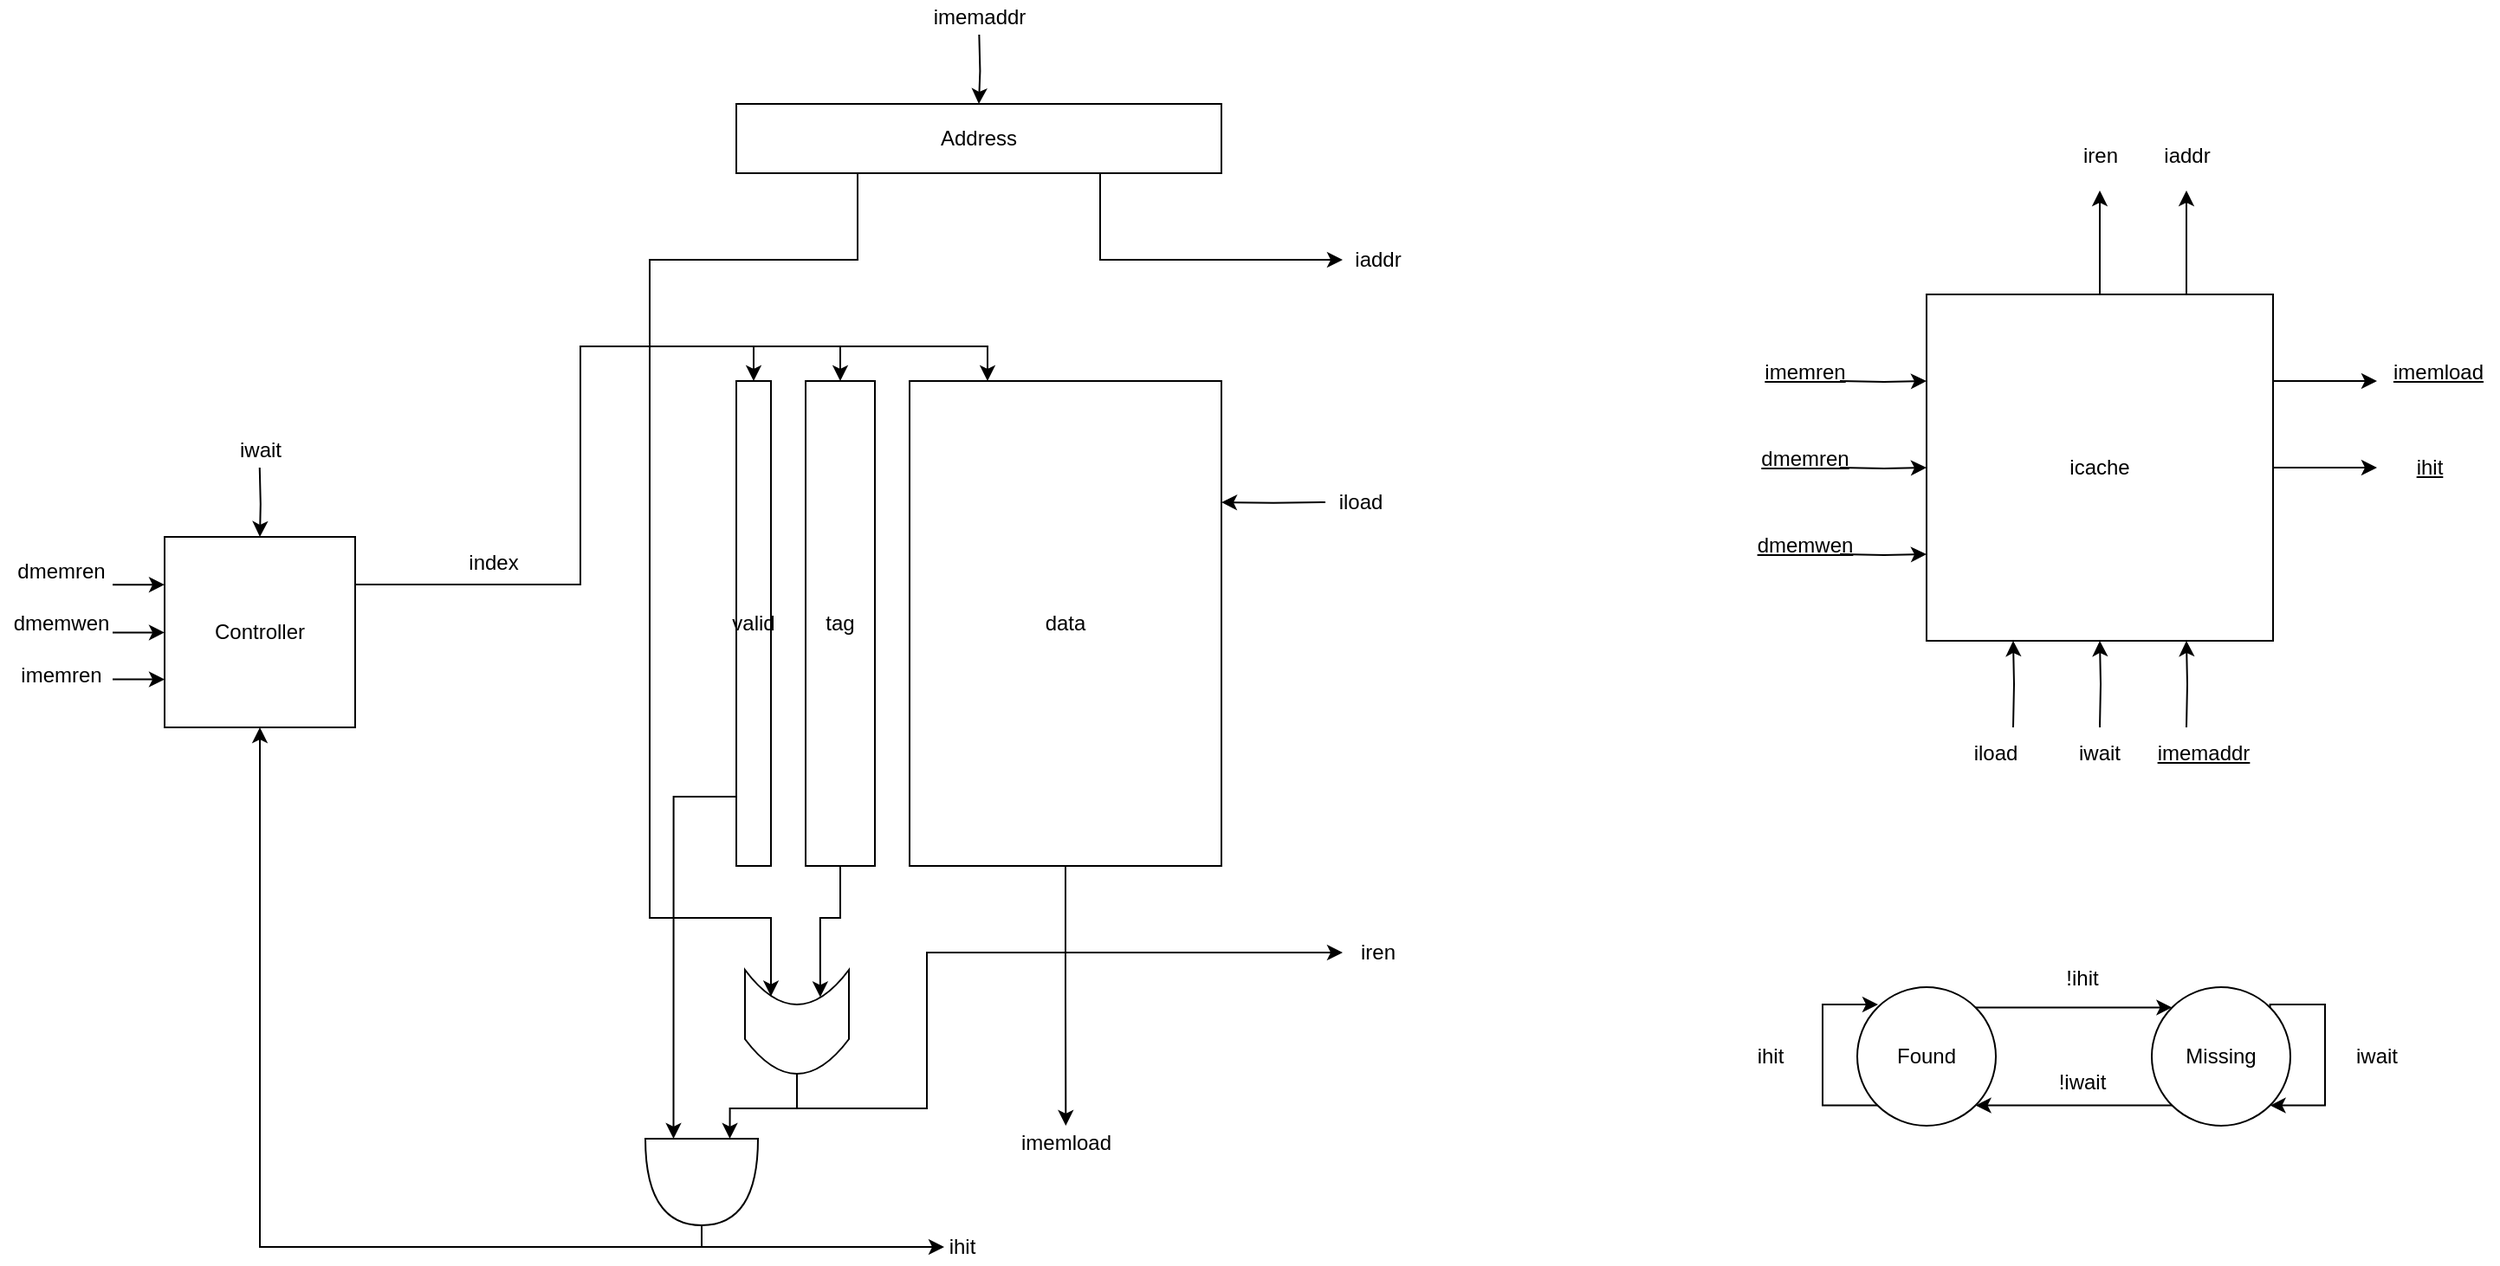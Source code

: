 <mxfile version="16.6.6" type="github" pages="2">
  <diagram id="JrA7ryfGbsVBiMZWuKP9" name="Page-1">
    <mxGraphModel dx="2242" dy="889" grid="1" gridSize="10" guides="1" tooltips="1" connect="1" arrows="1" fold="1" page="1" pageScale="1" pageWidth="850" pageHeight="1100" math="0" shadow="0">
      <root>
        <mxCell id="0" />
        <mxCell id="1" parent="0" />
        <mxCell id="DcB7vhvRTJopXNtkEEWn-2" style="edgeStyle=orthogonalEdgeStyle;rounded=0;orthogonalLoop=1;jettySize=auto;html=1;exitX=0;exitY=0.75;exitDx=0;exitDy=0;entryX=0;entryY=0.75;entryDx=0;entryDy=0;" parent="1" target="DcB7vhvRTJopXNtkEEWn-1" edge="1">
          <mxGeometry relative="1" as="geometry">
            <mxPoint x="230" y="350" as="sourcePoint" />
          </mxGeometry>
        </mxCell>
        <mxCell id="DcB7vhvRTJopXNtkEEWn-3" style="edgeStyle=orthogonalEdgeStyle;rounded=0;orthogonalLoop=1;jettySize=auto;html=1;entryX=0;entryY=0.5;entryDx=0;entryDy=0;" parent="1" target="DcB7vhvRTJopXNtkEEWn-1" edge="1">
          <mxGeometry relative="1" as="geometry">
            <mxPoint x="230" y="300" as="sourcePoint" />
          </mxGeometry>
        </mxCell>
        <mxCell id="DcB7vhvRTJopXNtkEEWn-4" style="edgeStyle=orthogonalEdgeStyle;rounded=0;orthogonalLoop=1;jettySize=auto;html=1;exitX=0;exitY=0.25;exitDx=0;exitDy=0;entryX=0;entryY=0.25;entryDx=0;entryDy=0;" parent="1" target="DcB7vhvRTJopXNtkEEWn-1" edge="1">
          <mxGeometry relative="1" as="geometry">
            <mxPoint x="230" y="250" as="sourcePoint" />
          </mxGeometry>
        </mxCell>
        <mxCell id="DcB7vhvRTJopXNtkEEWn-9" style="edgeStyle=orthogonalEdgeStyle;rounded=0;orthogonalLoop=1;jettySize=auto;html=1;exitX=0.25;exitY=1;exitDx=0;exitDy=0;entryX=0.25;entryY=1;entryDx=0;entryDy=0;" parent="1" target="DcB7vhvRTJopXNtkEEWn-1" edge="1">
          <mxGeometry relative="1" as="geometry">
            <mxPoint x="330" y="450" as="sourcePoint" />
          </mxGeometry>
        </mxCell>
        <mxCell id="DcB7vhvRTJopXNtkEEWn-10" style="edgeStyle=orthogonalEdgeStyle;rounded=0;orthogonalLoop=1;jettySize=auto;html=1;exitX=0.5;exitY=1;exitDx=0;exitDy=0;entryX=0.5;entryY=1;entryDx=0;entryDy=0;" parent="1" target="DcB7vhvRTJopXNtkEEWn-1" edge="1">
          <mxGeometry relative="1" as="geometry">
            <mxPoint x="380" y="450" as="sourcePoint" />
          </mxGeometry>
        </mxCell>
        <mxCell id="DcB7vhvRTJopXNtkEEWn-11" style="edgeStyle=orthogonalEdgeStyle;rounded=0;orthogonalLoop=1;jettySize=auto;html=1;exitX=0.75;exitY=1;exitDx=0;exitDy=0;entryX=0.75;entryY=1;entryDx=0;entryDy=0;" parent="1" target="DcB7vhvRTJopXNtkEEWn-1" edge="1">
          <mxGeometry relative="1" as="geometry">
            <mxPoint x="430" y="450" as="sourcePoint" />
          </mxGeometry>
        </mxCell>
        <mxCell id="DcB7vhvRTJopXNtkEEWn-16" style="edgeStyle=orthogonalEdgeStyle;rounded=0;orthogonalLoop=1;jettySize=auto;html=1;exitX=1;exitY=0.25;exitDx=0;exitDy=0;" parent="1" source="DcB7vhvRTJopXNtkEEWn-1" edge="1">
          <mxGeometry relative="1" as="geometry">
            <mxPoint x="540" y="250" as="targetPoint" />
          </mxGeometry>
        </mxCell>
        <mxCell id="DcB7vhvRTJopXNtkEEWn-17" style="edgeStyle=orthogonalEdgeStyle;rounded=0;orthogonalLoop=1;jettySize=auto;html=1;exitX=0.75;exitY=0;exitDx=0;exitDy=0;" parent="1" source="DcB7vhvRTJopXNtkEEWn-1" edge="1">
          <mxGeometry relative="1" as="geometry">
            <mxPoint x="430" y="140" as="targetPoint" />
          </mxGeometry>
        </mxCell>
        <mxCell id="DcB7vhvRTJopXNtkEEWn-18" style="edgeStyle=orthogonalEdgeStyle;rounded=0;orthogonalLoop=1;jettySize=auto;html=1;exitX=0.5;exitY=0;exitDx=0;exitDy=0;" parent="1" source="DcB7vhvRTJopXNtkEEWn-1" edge="1">
          <mxGeometry relative="1" as="geometry">
            <mxPoint x="380" y="140" as="targetPoint" />
          </mxGeometry>
        </mxCell>
        <mxCell id="DcB7vhvRTJopXNtkEEWn-19" style="edgeStyle=orthogonalEdgeStyle;rounded=0;orthogonalLoop=1;jettySize=auto;html=1;exitX=1;exitY=0.5;exitDx=0;exitDy=0;" parent="1" source="DcB7vhvRTJopXNtkEEWn-1" edge="1">
          <mxGeometry relative="1" as="geometry">
            <mxPoint x="540" y="300" as="targetPoint" />
          </mxGeometry>
        </mxCell>
        <mxCell id="DcB7vhvRTJopXNtkEEWn-1" value="icache" style="whiteSpace=wrap;html=1;aspect=fixed;" parent="1" vertex="1">
          <mxGeometry x="280" y="200" width="200" height="200" as="geometry" />
        </mxCell>
        <mxCell id="DcB7vhvRTJopXNtkEEWn-5" value="&lt;u&gt;imemren&lt;/u&gt;" style="text;html=1;strokeColor=none;fillColor=none;align=center;verticalAlign=middle;whiteSpace=wrap;rounded=0;" parent="1" vertex="1">
          <mxGeometry x="180" y="230" width="60" height="30" as="geometry" />
        </mxCell>
        <mxCell id="DcB7vhvRTJopXNtkEEWn-6" value="&lt;u&gt;dmemren&lt;/u&gt;" style="text;html=1;strokeColor=none;fillColor=none;align=center;verticalAlign=middle;whiteSpace=wrap;rounded=0;" parent="1" vertex="1">
          <mxGeometry x="180" y="280" width="60" height="30" as="geometry" />
        </mxCell>
        <mxCell id="DcB7vhvRTJopXNtkEEWn-7" value="&lt;u&gt;dmemwen&lt;/u&gt;" style="text;html=1;strokeColor=none;fillColor=none;align=center;verticalAlign=middle;whiteSpace=wrap;rounded=0;" parent="1" vertex="1">
          <mxGeometry x="180" y="330" width="60" height="30" as="geometry" />
        </mxCell>
        <mxCell id="DcB7vhvRTJopXNtkEEWn-12" value="iload" style="text;html=1;strokeColor=none;fillColor=none;align=center;verticalAlign=middle;whiteSpace=wrap;rounded=0;" parent="1" vertex="1">
          <mxGeometry x="290" y="450" width="60" height="30" as="geometry" />
        </mxCell>
        <mxCell id="DcB7vhvRTJopXNtkEEWn-13" value="iwait" style="text;html=1;strokeColor=none;fillColor=none;align=center;verticalAlign=middle;whiteSpace=wrap;rounded=0;" parent="1" vertex="1">
          <mxGeometry x="350" y="450" width="60" height="30" as="geometry" />
        </mxCell>
        <mxCell id="DcB7vhvRTJopXNtkEEWn-15" value="&lt;u&gt;imemaddr&lt;/u&gt;" style="text;html=1;strokeColor=none;fillColor=none;align=center;verticalAlign=middle;whiteSpace=wrap;rounded=0;" parent="1" vertex="1">
          <mxGeometry x="410" y="450" width="60" height="30" as="geometry" />
        </mxCell>
        <mxCell id="DcB7vhvRTJopXNtkEEWn-20" value="iren" style="text;html=1;align=center;verticalAlign=middle;resizable=0;points=[];autosize=1;strokeColor=none;fillColor=none;" parent="1" vertex="1">
          <mxGeometry x="360" y="110" width="40" height="20" as="geometry" />
        </mxCell>
        <mxCell id="DcB7vhvRTJopXNtkEEWn-21" value="iaddr" style="text;html=1;align=center;verticalAlign=middle;resizable=0;points=[];autosize=1;strokeColor=none;fillColor=none;" parent="1" vertex="1">
          <mxGeometry x="410" y="110" width="40" height="20" as="geometry" />
        </mxCell>
        <mxCell id="DcB7vhvRTJopXNtkEEWn-22" value="&lt;u&gt;imemload&lt;/u&gt;" style="text;html=1;align=center;verticalAlign=middle;resizable=0;points=[];autosize=1;strokeColor=none;fillColor=none;" parent="1" vertex="1">
          <mxGeometry x="540" y="235" width="70" height="20" as="geometry" />
        </mxCell>
        <mxCell id="DcB7vhvRTJopXNtkEEWn-23" value="&lt;u&gt;ihit&lt;/u&gt;" style="text;html=1;align=center;verticalAlign=middle;resizable=0;points=[];autosize=1;strokeColor=none;fillColor=none;" parent="1" vertex="1">
          <mxGeometry x="555" y="290" width="30" height="20" as="geometry" />
        </mxCell>
        <mxCell id="DcB7vhvRTJopXNtkEEWn-29" style="edgeStyle=orthogonalEdgeStyle;rounded=0;orthogonalLoop=1;jettySize=auto;html=1;exitX=1;exitY=0;exitDx=0;exitDy=0;entryX=0;entryY=0;entryDx=0;entryDy=0;" parent="1" source="DcB7vhvRTJopXNtkEEWn-24" target="DcB7vhvRTJopXNtkEEWn-25" edge="1">
          <mxGeometry relative="1" as="geometry" />
        </mxCell>
        <mxCell id="DcB7vhvRTJopXNtkEEWn-24" value="Found" style="ellipse;whiteSpace=wrap;html=1;aspect=fixed;" parent="1" vertex="1">
          <mxGeometry x="240" y="600" width="80" height="80" as="geometry" />
        </mxCell>
        <mxCell id="DcB7vhvRTJopXNtkEEWn-30" style="edgeStyle=orthogonalEdgeStyle;rounded=0;orthogonalLoop=1;jettySize=auto;html=1;exitX=0;exitY=1;exitDx=0;exitDy=0;entryX=1;entryY=1;entryDx=0;entryDy=0;" parent="1" source="DcB7vhvRTJopXNtkEEWn-25" target="DcB7vhvRTJopXNtkEEWn-24" edge="1">
          <mxGeometry relative="1" as="geometry" />
        </mxCell>
        <mxCell id="DcB7vhvRTJopXNtkEEWn-25" value="Missing" style="ellipse;whiteSpace=wrap;html=1;aspect=fixed;" parent="1" vertex="1">
          <mxGeometry x="410" y="600" width="80" height="80" as="geometry" />
        </mxCell>
        <mxCell id="DcB7vhvRTJopXNtkEEWn-27" style="edgeStyle=orthogonalEdgeStyle;rounded=0;orthogonalLoop=1;jettySize=auto;html=1;entryX=0;entryY=1;entryDx=0;entryDy=0;exitX=0;exitY=1;exitDx=0;exitDy=0;" parent="1" source="DcB7vhvRTJopXNtkEEWn-24" edge="1">
          <mxGeometry relative="1" as="geometry">
            <Array as="points">
              <mxPoint x="220" y="668" />
              <mxPoint x="220" y="610" />
            </Array>
            <mxPoint x="252" y="610" as="targetPoint" />
          </mxGeometry>
        </mxCell>
        <mxCell id="DcB7vhvRTJopXNtkEEWn-28" style="edgeStyle=orthogonalEdgeStyle;rounded=0;orthogonalLoop=1;jettySize=auto;html=1;exitX=1;exitY=0;exitDx=0;exitDy=0;entryX=1;entryY=1;entryDx=0;entryDy=0;" parent="1" source="DcB7vhvRTJopXNtkEEWn-25" target="DcB7vhvRTJopXNtkEEWn-25" edge="1">
          <mxGeometry relative="1" as="geometry">
            <Array as="points">
              <mxPoint x="478" y="610" />
              <mxPoint x="510" y="610" />
              <mxPoint x="510" y="668" />
            </Array>
          </mxGeometry>
        </mxCell>
        <mxCell id="DcB7vhvRTJopXNtkEEWn-31" value="!ihit" style="text;html=1;strokeColor=none;fillColor=none;align=center;verticalAlign=middle;whiteSpace=wrap;rounded=0;" parent="1" vertex="1">
          <mxGeometry x="340" y="580" width="60" height="30" as="geometry" />
        </mxCell>
        <mxCell id="DcB7vhvRTJopXNtkEEWn-32" value="!iwait" style="text;html=1;strokeColor=none;fillColor=none;align=center;verticalAlign=middle;whiteSpace=wrap;rounded=0;" parent="1" vertex="1">
          <mxGeometry x="340" y="640" width="60" height="30" as="geometry" />
        </mxCell>
        <mxCell id="DcB7vhvRTJopXNtkEEWn-33" value="iwait" style="text;html=1;strokeColor=none;fillColor=none;align=center;verticalAlign=middle;whiteSpace=wrap;rounded=0;" parent="1" vertex="1">
          <mxGeometry x="510" y="625" width="60" height="30" as="geometry" />
        </mxCell>
        <mxCell id="DcB7vhvRTJopXNtkEEWn-34" value="ihit" style="text;html=1;strokeColor=none;fillColor=none;align=center;verticalAlign=middle;whiteSpace=wrap;rounded=0;" parent="1" vertex="1">
          <mxGeometry x="160" y="625" width="60" height="30" as="geometry" />
        </mxCell>
        <mxCell id="jS_3z3e3XatJbplAwCmr-10" style="edgeStyle=orthogonalEdgeStyle;rounded=0;orthogonalLoop=1;jettySize=auto;html=1;exitX=0.25;exitY=1;exitDx=0;exitDy=0;entryX=0;entryY=0.75;entryDx=0;entryDy=0;entryPerimeter=0;" parent="1" source="jS_3z3e3XatJbplAwCmr-2" target="jS_3z3e3XatJbplAwCmr-7" edge="1">
          <mxGeometry relative="1" as="geometry">
            <Array as="points">
              <mxPoint x="-402" y="490" />
              <mxPoint x="-443" y="490" />
            </Array>
          </mxGeometry>
        </mxCell>
        <mxCell id="jS_3z3e3XatJbplAwCmr-2" value="valid" style="rounded=0;whiteSpace=wrap;html=1;" parent="1" vertex="1">
          <mxGeometry x="-407" y="250" width="20" height="280" as="geometry" />
        </mxCell>
        <mxCell id="jS_3z3e3XatJbplAwCmr-8" style="edgeStyle=orthogonalEdgeStyle;rounded=0;orthogonalLoop=1;jettySize=auto;html=1;entryX=0.738;entryY=0.724;entryDx=0;entryDy=0;entryPerimeter=0;" parent="1" source="jS_3z3e3XatJbplAwCmr-3" target="jS_3z3e3XatJbplAwCmr-6" edge="1">
          <mxGeometry relative="1" as="geometry" />
        </mxCell>
        <mxCell id="jS_3z3e3XatJbplAwCmr-3" value="tag" style="rounded=0;whiteSpace=wrap;html=1;" parent="1" vertex="1">
          <mxGeometry x="-367" y="250" width="40" height="280" as="geometry" />
        </mxCell>
        <mxCell id="jS_3z3e3XatJbplAwCmr-13" style="edgeStyle=orthogonalEdgeStyle;rounded=0;orthogonalLoop=1;jettySize=auto;html=1;exitX=0.5;exitY=1;exitDx=0;exitDy=0;" parent="1" source="jS_3z3e3XatJbplAwCmr-4" edge="1">
          <mxGeometry relative="1" as="geometry">
            <mxPoint x="-216.824" y="680" as="targetPoint" />
          </mxGeometry>
        </mxCell>
        <mxCell id="jS_3z3e3XatJbplAwCmr-18" style="edgeStyle=orthogonalEdgeStyle;rounded=0;orthogonalLoop=1;jettySize=auto;html=1;exitX=1;exitY=0.25;exitDx=0;exitDy=0;entryX=1;entryY=0.25;entryDx=0;entryDy=0;" parent="1" target="jS_3z3e3XatJbplAwCmr-4" edge="1">
          <mxGeometry relative="1" as="geometry">
            <mxPoint x="-67" y="319.941" as="sourcePoint" />
          </mxGeometry>
        </mxCell>
        <mxCell id="jS_3z3e3XatJbplAwCmr-4" value="data" style="rounded=0;whiteSpace=wrap;html=1;" parent="1" vertex="1">
          <mxGeometry x="-307" y="250" width="180" height="280" as="geometry" />
        </mxCell>
        <mxCell id="jS_3z3e3XatJbplAwCmr-9" style="edgeStyle=orthogonalEdgeStyle;rounded=0;orthogonalLoop=1;jettySize=auto;html=1;exitX=0.25;exitY=1;exitDx=0;exitDy=0;entryX=0.745;entryY=0.25;entryDx=0;entryDy=0;entryPerimeter=0;" parent="1" source="jS_3z3e3XatJbplAwCmr-5" target="jS_3z3e3XatJbplAwCmr-6" edge="1">
          <mxGeometry relative="1" as="geometry">
            <mxPoint x="-387" y="590" as="targetPoint" />
            <Array as="points">
              <mxPoint x="-337" y="180" />
              <mxPoint x="-457" y="180" />
              <mxPoint x="-457" y="560" />
              <mxPoint x="-387" y="560" />
            </Array>
          </mxGeometry>
        </mxCell>
        <mxCell id="jS_3z3e3XatJbplAwCmr-14" style="edgeStyle=orthogonalEdgeStyle;rounded=0;orthogonalLoop=1;jettySize=auto;html=1;exitX=0.5;exitY=0;exitDx=0;exitDy=0;entryX=0.5;entryY=0;entryDx=0;entryDy=0;" parent="1" target="jS_3z3e3XatJbplAwCmr-5" edge="1">
          <mxGeometry relative="1" as="geometry">
            <mxPoint x="-266.824" y="50" as="sourcePoint" />
          </mxGeometry>
        </mxCell>
        <mxCell id="jS_3z3e3XatJbplAwCmr-23" style="edgeStyle=orthogonalEdgeStyle;rounded=0;orthogonalLoop=1;jettySize=auto;html=1;exitX=0.75;exitY=1;exitDx=0;exitDy=0;" parent="1" source="jS_3z3e3XatJbplAwCmr-5" edge="1">
          <mxGeometry relative="1" as="geometry">
            <mxPoint x="-57" y="180" as="targetPoint" />
            <Array as="points">
              <mxPoint x="-197" y="180" />
              <mxPoint x="-67" y="180" />
            </Array>
          </mxGeometry>
        </mxCell>
        <mxCell id="jS_3z3e3XatJbplAwCmr-5" value="Address" style="rounded=0;whiteSpace=wrap;html=1;" parent="1" vertex="1">
          <mxGeometry x="-407" y="90" width="280" height="40" as="geometry" />
        </mxCell>
        <mxCell id="jS_3z3e3XatJbplAwCmr-11" style="edgeStyle=orthogonalEdgeStyle;rounded=0;orthogonalLoop=1;jettySize=auto;html=1;exitX=0;exitY=0.5;exitDx=0;exitDy=0;entryX=0;entryY=0.25;entryDx=0;entryDy=0;entryPerimeter=0;" parent="1" source="jS_3z3e3XatJbplAwCmr-6" target="jS_3z3e3XatJbplAwCmr-7" edge="1">
          <mxGeometry relative="1" as="geometry" />
        </mxCell>
        <mxCell id="jS_3z3e3XatJbplAwCmr-20" style="edgeStyle=orthogonalEdgeStyle;rounded=0;orthogonalLoop=1;jettySize=auto;html=1;exitX=0;exitY=0.5;exitDx=0;exitDy=0;" parent="1" source="jS_3z3e3XatJbplAwCmr-6" edge="1">
          <mxGeometry relative="1" as="geometry">
            <mxPoint x="-57" y="580" as="targetPoint" />
            <Array as="points">
              <mxPoint x="-372" y="670" />
              <mxPoint x="-297" y="670" />
              <mxPoint x="-297" y="580" />
            </Array>
          </mxGeometry>
        </mxCell>
        <mxCell id="jS_3z3e3XatJbplAwCmr-6" value="" style="shape=dataStorage;whiteSpace=wrap;html=1;fixedSize=1;rotation=-90;" parent="1" vertex="1">
          <mxGeometry x="-402" y="590" width="60" height="60" as="geometry" />
        </mxCell>
        <mxCell id="jS_3z3e3XatJbplAwCmr-12" style="edgeStyle=orthogonalEdgeStyle;rounded=0;orthogonalLoop=1;jettySize=auto;html=1;exitX=1;exitY=0.5;exitDx=0;exitDy=0;exitPerimeter=0;" parent="1" source="jS_3z3e3XatJbplAwCmr-7" edge="1">
          <mxGeometry relative="1" as="geometry">
            <mxPoint x="-287" y="750" as="targetPoint" />
            <Array as="points">
              <mxPoint x="-427" y="750" />
              <mxPoint x="-297" y="750" />
            </Array>
          </mxGeometry>
        </mxCell>
        <mxCell id="jS_3z3e3XatJbplAwCmr-27" style="edgeStyle=orthogonalEdgeStyle;rounded=0;orthogonalLoop=1;jettySize=auto;html=1;exitX=1;exitY=0.5;exitDx=0;exitDy=0;exitPerimeter=0;entryX=0.5;entryY=1;entryDx=0;entryDy=0;" parent="1" source="jS_3z3e3XatJbplAwCmr-7" target="jS_3z3e3XatJbplAwCmr-25" edge="1">
          <mxGeometry relative="1" as="geometry">
            <Array as="points">
              <mxPoint x="-427" y="750" />
              <mxPoint x="-682" y="750" />
            </Array>
          </mxGeometry>
        </mxCell>
        <mxCell id="jS_3z3e3XatJbplAwCmr-7" value="" style="shape=or;whiteSpace=wrap;html=1;rotation=90;" parent="1" vertex="1">
          <mxGeometry x="-452" y="680" width="50" height="65" as="geometry" />
        </mxCell>
        <mxCell id="jS_3z3e3XatJbplAwCmr-16" value="ihit" style="text;html=1;align=center;verticalAlign=middle;resizable=0;points=[];autosize=1;strokeColor=none;fillColor=none;" parent="1" vertex="1">
          <mxGeometry x="-292" y="740" width="30" height="20" as="geometry" />
        </mxCell>
        <mxCell id="jS_3z3e3XatJbplAwCmr-17" value="imemload" style="text;html=1;align=center;verticalAlign=middle;resizable=0;points=[];autosize=1;strokeColor=none;fillColor=none;" parent="1" vertex="1">
          <mxGeometry x="-252" y="680" width="70" height="20" as="geometry" />
        </mxCell>
        <mxCell id="jS_3z3e3XatJbplAwCmr-19" value="iload" style="text;html=1;align=center;verticalAlign=middle;resizable=0;points=[];autosize=1;strokeColor=none;fillColor=none;" parent="1" vertex="1">
          <mxGeometry x="-67" y="310" width="40" height="20" as="geometry" />
        </mxCell>
        <mxCell id="jS_3z3e3XatJbplAwCmr-21" value="iren" style="text;html=1;align=center;verticalAlign=middle;resizable=0;points=[];autosize=1;strokeColor=none;fillColor=none;" parent="1" vertex="1">
          <mxGeometry x="-57" y="570" width="40" height="20" as="geometry" />
        </mxCell>
        <mxCell id="jS_3z3e3XatJbplAwCmr-22" value="imemaddr" style="text;html=1;align=center;verticalAlign=middle;resizable=0;points=[];autosize=1;strokeColor=none;fillColor=none;" parent="1" vertex="1">
          <mxGeometry x="-302" y="30" width="70" height="20" as="geometry" />
        </mxCell>
        <mxCell id="jS_3z3e3XatJbplAwCmr-24" value="iaddr" style="text;html=1;align=center;verticalAlign=middle;resizable=0;points=[];autosize=1;strokeColor=none;fillColor=none;" parent="1" vertex="1">
          <mxGeometry x="-57" y="170" width="40" height="20" as="geometry" />
        </mxCell>
        <mxCell id="jS_3z3e3XatJbplAwCmr-28" style="edgeStyle=orthogonalEdgeStyle;rounded=0;orthogonalLoop=1;jettySize=auto;html=1;exitX=1;exitY=0.25;exitDx=0;exitDy=0;entryX=0.5;entryY=0;entryDx=0;entryDy=0;" parent="1" source="jS_3z3e3XatJbplAwCmr-25" target="jS_3z3e3XatJbplAwCmr-2" edge="1">
          <mxGeometry relative="1" as="geometry">
            <Array as="points">
              <mxPoint x="-497" y="368" />
              <mxPoint x="-497" y="230" />
              <mxPoint x="-397" y="230" />
            </Array>
          </mxGeometry>
        </mxCell>
        <mxCell id="jS_3z3e3XatJbplAwCmr-29" style="edgeStyle=orthogonalEdgeStyle;rounded=0;orthogonalLoop=1;jettySize=auto;html=1;exitX=1;exitY=0.25;exitDx=0;exitDy=0;entryX=0.5;entryY=0;entryDx=0;entryDy=0;" parent="1" source="jS_3z3e3XatJbplAwCmr-25" target="jS_3z3e3XatJbplAwCmr-3" edge="1">
          <mxGeometry relative="1" as="geometry" />
        </mxCell>
        <mxCell id="jS_3z3e3XatJbplAwCmr-30" style="edgeStyle=orthogonalEdgeStyle;rounded=0;orthogonalLoop=1;jettySize=auto;html=1;exitX=1;exitY=0.25;exitDx=0;exitDy=0;entryX=0.25;entryY=0;entryDx=0;entryDy=0;" parent="1" source="jS_3z3e3XatJbplAwCmr-25" target="jS_3z3e3XatJbplAwCmr-4" edge="1">
          <mxGeometry relative="1" as="geometry">
            <Array as="points">
              <mxPoint x="-497" y="368" />
              <mxPoint x="-497" y="230" />
              <mxPoint x="-262" y="230" />
            </Array>
          </mxGeometry>
        </mxCell>
        <mxCell id="jS_3z3e3XatJbplAwCmr-33" style="edgeStyle=orthogonalEdgeStyle;rounded=0;orthogonalLoop=1;jettySize=auto;html=1;exitX=0;exitY=0.25;exitDx=0;exitDy=0;entryX=0;entryY=0.25;entryDx=0;entryDy=0;" parent="1" target="jS_3z3e3XatJbplAwCmr-25" edge="1">
          <mxGeometry relative="1" as="geometry">
            <mxPoint x="-767" y="367.588" as="sourcePoint" />
          </mxGeometry>
        </mxCell>
        <mxCell id="jS_3z3e3XatJbplAwCmr-34" style="edgeStyle=orthogonalEdgeStyle;rounded=0;orthogonalLoop=1;jettySize=auto;html=1;exitX=0;exitY=0.5;exitDx=0;exitDy=0;entryX=0;entryY=0.5;entryDx=0;entryDy=0;" parent="1" target="jS_3z3e3XatJbplAwCmr-25" edge="1">
          <mxGeometry relative="1" as="geometry">
            <mxPoint x="-767" y="395.235" as="sourcePoint" />
          </mxGeometry>
        </mxCell>
        <mxCell id="jS_3z3e3XatJbplAwCmr-35" style="edgeStyle=orthogonalEdgeStyle;rounded=0;orthogonalLoop=1;jettySize=auto;html=1;exitX=0;exitY=0.75;exitDx=0;exitDy=0;entryX=0;entryY=0.75;entryDx=0;entryDy=0;" parent="1" target="jS_3z3e3XatJbplAwCmr-25" edge="1">
          <mxGeometry relative="1" as="geometry">
            <mxPoint x="-767" y="422.294" as="sourcePoint" />
          </mxGeometry>
        </mxCell>
        <mxCell id="jS_3z3e3XatJbplAwCmr-39" style="edgeStyle=orthogonalEdgeStyle;rounded=0;orthogonalLoop=1;jettySize=auto;html=1;exitX=0.5;exitY=0;exitDx=0;exitDy=0;entryX=0.5;entryY=0;entryDx=0;entryDy=0;" parent="1" target="jS_3z3e3XatJbplAwCmr-25" edge="1">
          <mxGeometry relative="1" as="geometry">
            <mxPoint x="-682.118" y="300" as="sourcePoint" />
          </mxGeometry>
        </mxCell>
        <mxCell id="jS_3z3e3XatJbplAwCmr-25" value="Controller" style="whiteSpace=wrap;html=1;aspect=fixed;" parent="1" vertex="1">
          <mxGeometry x="-737" y="340" width="110" height="110" as="geometry" />
        </mxCell>
        <mxCell id="jS_3z3e3XatJbplAwCmr-31" value="index" style="text;html=1;strokeColor=none;fillColor=none;align=center;verticalAlign=middle;whiteSpace=wrap;rounded=0;" parent="1" vertex="1">
          <mxGeometry x="-577" y="340" width="60" height="30" as="geometry" />
        </mxCell>
        <mxCell id="jS_3z3e3XatJbplAwCmr-36" value="dmemren" style="text;html=1;align=center;verticalAlign=middle;resizable=0;points=[];autosize=1;strokeColor=none;fillColor=none;" parent="1" vertex="1">
          <mxGeometry x="-832" y="350" width="70" height="20" as="geometry" />
        </mxCell>
        <mxCell id="jS_3z3e3XatJbplAwCmr-37" value="dmemwen" style="text;html=1;align=center;verticalAlign=middle;resizable=0;points=[];autosize=1;strokeColor=none;fillColor=none;" parent="1" vertex="1">
          <mxGeometry x="-832" y="380" width="70" height="20" as="geometry" />
        </mxCell>
        <mxCell id="jS_3z3e3XatJbplAwCmr-38" value="imemren" style="text;html=1;align=center;verticalAlign=middle;resizable=0;points=[];autosize=1;strokeColor=none;fillColor=none;" parent="1" vertex="1">
          <mxGeometry x="-827" y="410" width="60" height="20" as="geometry" />
        </mxCell>
        <mxCell id="jS_3z3e3XatJbplAwCmr-40" value="iwait" style="text;html=1;align=center;verticalAlign=middle;resizable=0;points=[];autosize=1;strokeColor=none;fillColor=none;" parent="1" vertex="1">
          <mxGeometry x="-702" y="280" width="40" height="20" as="geometry" />
        </mxCell>
      </root>
    </mxGraphModel>
  </diagram>
  <diagram id="zTuwsdn8oAed4icrjy39" name="Page-2">
    <mxGraphModel dx="1547" dy="988" grid="1" gridSize="10" guides="1" tooltips="1" connect="1" arrows="1" fold="1" page="1" pageScale="1" pageWidth="1100" pageHeight="850" math="0" shadow="0">
      <root>
        <mxCell id="xEfdTOnW5aqnIUiHK3hS-0" />
        <mxCell id="xEfdTOnW5aqnIUiHK3hS-1" parent="xEfdTOnW5aqnIUiHK3hS-0" />
        <mxCell id="xEfdTOnW5aqnIUiHK3hS-4" value="WRITE FIRST&lt;br&gt;[ccif.daddr = {selected_tag,index,000}]&lt;br&gt;[ccif.dstore = selected_block[31:0]]&lt;br&gt;[ccif.dWEN = 1&#39;b1]" style="ellipse;whiteSpace=wrap;html=1;aspect=fixed;" vertex="1" parent="xEfdTOnW5aqnIUiHK3hS-1">
          <mxGeometry x="525" y="298" width="160" height="160" as="geometry" />
        </mxCell>
        <mxCell id="xEfdTOnW5aqnIUiHK3hS-5" value="(!dhit || flush) &amp;amp;&amp;amp; selected_dirty" style="text;html=1;strokeColor=none;fillColor=none;align=center;verticalAlign=middle;whiteSpace=wrap;rounded=0;" vertex="1" parent="xEfdTOnW5aqnIUiHK3hS-1">
          <mxGeometry x="515" y="258" width="80" height="20" as="geometry" />
        </mxCell>
        <mxCell id="xEfdTOnW5aqnIUiHK3hS-9" value="WRITE SECOND&lt;br&gt;[ccif.daddr = {selected_tag,index,100}]&lt;br&gt;[ccif.dstore = selected_block[63:32]]&lt;br&gt;[ccif.dWEN = 1&#39;b1]&lt;br&gt;[clear_dirty = 1]" style="ellipse;whiteSpace=wrap;html=1;aspect=fixed;" vertex="1" parent="xEfdTOnW5aqnIUiHK3hS-1">
          <mxGeometry x="525" y="508" width="160" height="160" as="geometry" />
        </mxCell>
        <mxCell id="xEfdTOnW5aqnIUiHK3hS-10" value="" style="endArrow=classic;html=1;rounded=0;exitX=0.5;exitY=1;exitDx=0;exitDy=0;entryX=0.5;entryY=0;entryDx=0;entryDy=0;" edge="1" parent="xEfdTOnW5aqnIUiHK3hS-1" source="xEfdTOnW5aqnIUiHK3hS-4" target="xEfdTOnW5aqnIUiHK3hS-9">
          <mxGeometry width="50" height="50" relative="1" as="geometry">
            <mxPoint x="1055" y="488" as="sourcePoint" />
            <mxPoint x="1105" y="438" as="targetPoint" />
          </mxGeometry>
        </mxCell>
        <mxCell id="xEfdTOnW5aqnIUiHK3hS-11" value="" style="endArrow=classic;html=1;rounded=1;entryX=0;entryY=1;entryDx=0;entryDy=0;exitX=0;exitY=0;exitDx=0;exitDy=0;" edge="1" parent="xEfdTOnW5aqnIUiHK3hS-1" source="xEfdTOnW5aqnIUiHK3hS-4" target="xEfdTOnW5aqnIUiHK3hS-4">
          <mxGeometry width="50" height="50" relative="1" as="geometry">
            <mxPoint x="1055" y="478" as="sourcePoint" />
            <mxPoint x="1105" y="428" as="targetPoint" />
            <Array as="points">
              <mxPoint x="505" y="378" />
            </Array>
          </mxGeometry>
        </mxCell>
        <mxCell id="xEfdTOnW5aqnIUiHK3hS-13" value="!mh_en" style="text;html=1;strokeColor=none;fillColor=none;align=center;verticalAlign=middle;whiteSpace=wrap;rounded=0;" vertex="1" parent="xEfdTOnW5aqnIUiHK3hS-1">
          <mxGeometry x="450" y="363" width="40" height="30" as="geometry" />
        </mxCell>
        <mxCell id="xEfdTOnW5aqnIUiHK3hS-14" value="mh_en" style="text;html=1;strokeColor=none;fillColor=none;align=center;verticalAlign=middle;whiteSpace=wrap;rounded=0;" vertex="1" parent="xEfdTOnW5aqnIUiHK3hS-1">
          <mxGeometry x="555" y="468" width="40" height="30" as="geometry" />
        </mxCell>
        <mxCell id="xEfdTOnW5aqnIUiHK3hS-16" value="" style="endArrow=classic;html=1;exitX=0;exitY=1;exitDx=0;exitDy=0;entryX=1;entryY=1;entryDx=0;entryDy=0;rounded=1;" edge="1" parent="xEfdTOnW5aqnIUiHK3hS-1" source="xEfdTOnW5aqnIUiHK3hS-9" target="xEfdTOnW5aqnIUiHK3hS-9">
          <mxGeometry width="50" height="50" relative="1" as="geometry">
            <mxPoint x="1055" y="508" as="sourcePoint" />
            <mxPoint x="1105" y="458" as="targetPoint" />
            <Array as="points">
              <mxPoint x="598" y="698" />
            </Array>
          </mxGeometry>
        </mxCell>
        <mxCell id="xEfdTOnW5aqnIUiHK3hS-17" value="!mh_en" style="text;html=1;strokeColor=none;fillColor=none;align=center;verticalAlign=middle;whiteSpace=wrap;rounded=0;" vertex="1" parent="xEfdTOnW5aqnIUiHK3hS-1">
          <mxGeometry x="578" y="698" width="40" height="30" as="geometry" />
        </mxCell>
        <mxCell id="xEfdTOnW5aqnIUiHK3hS-20" value="LOAD FIRST&lt;br&gt;[ccif.daddr = {tag,index,000}]&lt;br&gt;[ccif.dREN = 1&#39;b1]&lt;br&gt;[write_offset = 0]&lt;br&gt;[load_data = 1&#39;b1]&lt;br&gt;[decr_counter=1&#39;b1]" style="ellipse;whiteSpace=wrap;html=1;aspect=fixed;" vertex="1" parent="xEfdTOnW5aqnIUiHK3hS-1">
          <mxGeometry x="768" y="298" width="160" height="160" as="geometry" />
        </mxCell>
        <mxCell id="xEfdTOnW5aqnIUiHK3hS-21" value="" style="endArrow=classic;html=1;rounded=1;entryX=0;entryY=0.5;entryDx=0;entryDy=0;exitX=1;exitY=0.5;exitDx=0;exitDy=0;" edge="1" parent="xEfdTOnW5aqnIUiHK3hS-1" source="xEfdTOnW5aqnIUiHK3hS-9" target="xEfdTOnW5aqnIUiHK3hS-20">
          <mxGeometry width="50" height="50" relative="1" as="geometry">
            <mxPoint x="1058" y="548" as="sourcePoint" />
            <mxPoint x="1108" y="498" as="targetPoint" />
            <Array as="points">
              <mxPoint x="735" y="588" />
              <mxPoint x="735" y="378" />
            </Array>
          </mxGeometry>
        </mxCell>
        <mxCell id="xEfdTOnW5aqnIUiHK3hS-22" value="mh_en &amp;amp;&amp;amp; !flush" style="text;html=1;strokeColor=none;fillColor=none;align=center;verticalAlign=middle;whiteSpace=wrap;rounded=0;" vertex="1" parent="xEfdTOnW5aqnIUiHK3hS-1">
          <mxGeometry x="688" y="545.88" width="40" height="30" as="geometry" />
        </mxCell>
        <mxCell id="xEfdTOnW5aqnIUiHK3hS-24" value="" style="endArrow=classic;html=1;rounded=1;exitX=0.5;exitY=1;exitDx=0;exitDy=0;entryX=0.5;entryY=0;entryDx=0;entryDy=0;" edge="1" parent="xEfdTOnW5aqnIUiHK3hS-1" source="xEfdTOnW5aqnIUiHK3hS-20" target="xEfdTOnW5aqnIUiHK3hS-25">
          <mxGeometry width="50" height="50" relative="1" as="geometry">
            <mxPoint x="1058" y="568" as="sourcePoint" />
            <mxPoint x="848" y="498" as="targetPoint" />
          </mxGeometry>
        </mxCell>
        <mxCell id="xEfdTOnW5aqnIUiHK3hS-25" value="LOAD SECOND&lt;br&gt;[ccif.daddr = {tag,index,000}]&lt;br&gt;[ccif.dREN = 1&#39;b1]&lt;br&gt;[write_offset = 1]&lt;br&gt;[load_data = 1&#39;b1]&lt;br&gt;[set_valid = 1]" style="ellipse;whiteSpace=wrap;html=1;aspect=fixed;" vertex="1" parent="xEfdTOnW5aqnIUiHK3hS-1">
          <mxGeometry x="768" y="508" width="160" height="160" as="geometry" />
        </mxCell>
        <mxCell id="xEfdTOnW5aqnIUiHK3hS-26" value="" style="endArrow=classic;html=1;rounded=1;exitX=1;exitY=0;exitDx=0;exitDy=0;entryX=1;entryY=1;entryDx=0;entryDy=0;" edge="1" parent="xEfdTOnW5aqnIUiHK3hS-1" source="xEfdTOnW5aqnIUiHK3hS-20" target="xEfdTOnW5aqnIUiHK3hS-20">
          <mxGeometry width="50" height="50" relative="1" as="geometry">
            <mxPoint x="1058" y="558" as="sourcePoint" />
            <mxPoint x="1108" y="508" as="targetPoint" />
            <Array as="points">
              <mxPoint x="948" y="378" />
            </Array>
          </mxGeometry>
        </mxCell>
        <mxCell id="xEfdTOnW5aqnIUiHK3hS-27" value="!mh_en" style="text;html=1;strokeColor=none;fillColor=none;align=center;verticalAlign=middle;whiteSpace=wrap;rounded=0;" vertex="1" parent="xEfdTOnW5aqnIUiHK3hS-1">
          <mxGeometry x="958" y="363" width="40" height="30" as="geometry" />
        </mxCell>
        <mxCell id="xEfdTOnW5aqnIUiHK3hS-28" value="mh_en" style="text;html=1;strokeColor=none;fillColor=none;align=center;verticalAlign=middle;whiteSpace=wrap;rounded=0;" vertex="1" parent="xEfdTOnW5aqnIUiHK3hS-1">
          <mxGeometry x="858" y="468" width="40" height="30" as="geometry" />
        </mxCell>
        <mxCell id="xEfdTOnW5aqnIUiHK3hS-29" value="" style="endArrow=classic;html=1;rounded=1;exitX=0.5;exitY=1;exitDx=0;exitDy=0;entryX=0.5;entryY=0;entryDx=0;entryDy=0;" edge="1" parent="xEfdTOnW5aqnIUiHK3hS-1" source="ltSO0W6Xo73tTstEGfrn-25" target="xEfdTOnW5aqnIUiHK3hS-4">
          <mxGeometry width="50" height="50" relative="1" as="geometry">
            <mxPoint x="609" y="248.0" as="sourcePoint" />
            <mxPoint x="1108" y="508" as="targetPoint" />
          </mxGeometry>
        </mxCell>
        <mxCell id="xEfdTOnW5aqnIUiHK3hS-31" value="" style="endArrow=classic;html=1;rounded=1;exitX=1;exitY=0.5;exitDx=0;exitDy=0;entryX=0.5;entryY=0;entryDx=0;entryDy=0;" edge="1" parent="xEfdTOnW5aqnIUiHK3hS-1" source="ltSO0W6Xo73tTstEGfrn-25" target="xEfdTOnW5aqnIUiHK3hS-20">
          <mxGeometry width="50" height="50" relative="1" as="geometry">
            <mxPoint x="658" y="199" as="sourcePoint" />
            <mxPoint x="1108" y="508" as="targetPoint" />
            <Array as="points">
              <mxPoint x="848" y="160" />
            </Array>
          </mxGeometry>
        </mxCell>
        <mxCell id="xEfdTOnW5aqnIUiHK3hS-32" value="!dhit &amp;amp;&amp;amp; !selected_dirty" style="text;html=1;strokeColor=none;fillColor=none;align=center;verticalAlign=middle;whiteSpace=wrap;rounded=0;" vertex="1" parent="xEfdTOnW5aqnIUiHK3hS-1">
          <mxGeometry x="715" y="128" width="80" height="20" as="geometry" />
        </mxCell>
        <mxCell id="xEfdTOnW5aqnIUiHK3hS-33" value="" style="endArrow=classic;html=1;rounded=1;exitX=0;exitY=1;exitDx=0;exitDy=0;entryX=1;entryY=1;entryDx=0;entryDy=0;" edge="1" parent="xEfdTOnW5aqnIUiHK3hS-1" source="xEfdTOnW5aqnIUiHK3hS-25" target="xEfdTOnW5aqnIUiHK3hS-25">
          <mxGeometry width="50" height="50" relative="1" as="geometry">
            <mxPoint x="1058" y="558" as="sourcePoint" />
            <mxPoint x="1108" y="508" as="targetPoint" />
            <Array as="points">
              <mxPoint x="848" y="698" />
            </Array>
          </mxGeometry>
        </mxCell>
        <mxCell id="xEfdTOnW5aqnIUiHK3hS-34" value="!mh_en" style="text;html=1;strokeColor=none;fillColor=none;align=center;verticalAlign=middle;whiteSpace=wrap;rounded=0;" vertex="1" parent="xEfdTOnW5aqnIUiHK3hS-1">
          <mxGeometry x="828" y="698" width="40" height="30" as="geometry" />
        </mxCell>
        <mxCell id="xEfdTOnW5aqnIUiHK3hS-41" value="mh_en" style="text;html=1;strokeColor=none;fillColor=none;align=center;verticalAlign=middle;whiteSpace=wrap;rounded=0;" vertex="1" parent="xEfdTOnW5aqnIUiHK3hS-1">
          <mxGeometry x="948" y="554.5" width="60" height="30" as="geometry" />
        </mxCell>
        <mxCell id="xEfdTOnW5aqnIUiHK3hS-42" value="" style="endArrow=classic;html=1;rounded=1;exitX=1;exitY=0.5;exitDx=0;exitDy=0;entryX=0.5;entryY=0;entryDx=0;entryDy=0;" edge="1" parent="xEfdTOnW5aqnIUiHK3hS-1" source="xEfdTOnW5aqnIUiHK3hS-25" target="ltSO0W6Xo73tTstEGfrn-25">
          <mxGeometry width="50" height="50" relative="1" as="geometry">
            <mxPoint x="1105" y="508" as="sourcePoint" />
            <mxPoint x="605" y="70" as="targetPoint" />
            <Array as="points">
              <mxPoint x="1025" y="590" />
              <mxPoint x="1025" y="40" />
              <mxPoint x="605" y="40" />
            </Array>
          </mxGeometry>
        </mxCell>
        <mxCell id="xEfdTOnW5aqnIUiHK3hS-44" value="&lt;font style=&quot;font-size: 15px&quot;&gt;selected_dirty = replace_num ? dirty0[index] : dirty1[index]&amp;nbsp;&lt;br&gt;selected_tag = replace_num ? tag0[index] : tag1[index]&amp;nbsp;&lt;br&gt;selected_block = replace_num ? block0[index] : block1[index]&amp;nbsp;&lt;br&gt;mh_en = !dwait;&lt;br&gt;&lt;/font&gt;" style="text;html=1;strokeColor=none;fillColor=none;align=left;verticalAlign=middle;whiteSpace=wrap;rounded=0;" vertex="1" parent="xEfdTOnW5aqnIUiHK3hS-1">
          <mxGeometry x="550" y="740" width="430" height="87.5" as="geometry" />
        </mxCell>
        <mxCell id="EQuZEqetHIDUBt2iD832-4" value="Miss Handler" style="rounded=0;whiteSpace=wrap;html=1;fontSize=15;" vertex="1" parent="xEfdTOnW5aqnIUiHK3hS-1">
          <mxGeometry x="1920" y="333" width="120" height="60" as="geometry" />
        </mxCell>
        <mxCell id="EQuZEqetHIDUBt2iD832-5" value="Set 0" style="rounded=0;whiteSpace=wrap;html=1;fontSize=15;" vertex="1" parent="xEfdTOnW5aqnIUiHK3hS-1">
          <mxGeometry x="1450" y="327" width="120" height="60" as="geometry" />
        </mxCell>
        <mxCell id="EQuZEqetHIDUBt2iD832-6" value="Set 1" style="rounded=0;whiteSpace=wrap;html=1;fontSize=15;" vertex="1" parent="xEfdTOnW5aqnIUiHK3hS-1">
          <mxGeometry x="1660" y="327" width="120" height="60" as="geometry" />
        </mxCell>
        <mxCell id="EQuZEqetHIDUBt2iD832-7" value="LRU" style="rounded=0;whiteSpace=wrap;html=1;fontSize=15;" vertex="1" parent="xEfdTOnW5aqnIUiHK3hS-1">
          <mxGeometry x="1380" y="674" width="80" height="60" as="geometry" />
        </mxCell>
        <mxCell id="k09RYwK2ea91Q8oCJMEr-0" value="Address" style="rounded=0;whiteSpace=wrap;html=1;" vertex="1" parent="xEfdTOnW5aqnIUiHK3hS-1">
          <mxGeometry x="1480" y="101" width="280" height="40" as="geometry" />
        </mxCell>
        <mxCell id="zrRTkS5JI1-01QVbvCzG-0" value="" style="endArrow=classic;html=1;rounded=1;fontSize=15;entryX=0.5;entryY=0;entryDx=0;entryDy=0;exitX=0.5;exitY=1;exitDx=0;exitDy=0;" edge="1" parent="xEfdTOnW5aqnIUiHK3hS-1" source="zrRTkS5JI1-01QVbvCzG-1" target="k09RYwK2ea91Q8oCJMEr-0">
          <mxGeometry width="50" height="50" relative="1" as="geometry">
            <mxPoint x="1620" y="81" as="sourcePoint" />
            <mxPoint x="1890" y="271" as="targetPoint" />
          </mxGeometry>
        </mxCell>
        <mxCell id="zrRTkS5JI1-01QVbvCzG-1" value="dpcif.dmemaddr" style="text;html=1;strokeColor=none;fillColor=none;align=center;verticalAlign=middle;whiteSpace=wrap;rounded=0;fontSize=15;" vertex="1" parent="xEfdTOnW5aqnIUiHK3hS-1">
          <mxGeometry x="1590" y="31" width="60" height="20" as="geometry" />
        </mxCell>
        <mxCell id="DG8PfcGv6j1Ny0go0JBR-6" value="LRU[index]" style="text;html=1;strokeColor=none;fillColor=none;align=center;verticalAlign=middle;whiteSpace=wrap;rounded=0;fontSize=15;" vertex="1" parent="xEfdTOnW5aqnIUiHK3hS-1">
          <mxGeometry x="1410" y="645" width="60" height="23" as="geometry" />
        </mxCell>
        <mxCell id="DG8PfcGv6j1Ny0go0JBR-7" value="" style="endArrow=classic;html=1;rounded=0;fontSize=15;exitX=0.75;exitY=1;exitDx=0;exitDy=0;entryX=0.175;entryY=0.25;entryDx=0;entryDy=0;entryPerimeter=0;" edge="1" parent="xEfdTOnW5aqnIUiHK3hS-1" source="EQuZEqetHIDUBt2iD832-5" target="DG8PfcGv6j1Ny0go0JBR-11">
          <mxGeometry width="50" height="50" relative="1" as="geometry">
            <mxPoint x="1840" y="383" as="sourcePoint" />
            <mxPoint x="1840" y="493" as="targetPoint" />
            <Array as="points">
              <mxPoint x="1540" y="613" />
            </Array>
          </mxGeometry>
        </mxCell>
        <mxCell id="DG8PfcGv6j1Ny0go0JBR-8" value="" style="endArrow=classic;html=1;rounded=0;fontSize=15;exitX=0.75;exitY=1;exitDx=0;exitDy=0;entryX=0.175;entryY=0.75;entryDx=0;entryDy=0;entryPerimeter=0;" edge="1" parent="xEfdTOnW5aqnIUiHK3hS-1" source="EQuZEqetHIDUBt2iD832-6" target="DG8PfcGv6j1Ny0go0JBR-11">
          <mxGeometry width="50" height="50" relative="1" as="geometry">
            <mxPoint x="1840" y="383" as="sourcePoint" />
            <mxPoint x="1840" y="523" as="targetPoint" />
            <Array as="points">
              <mxPoint x="1750" y="651" />
            </Array>
          </mxGeometry>
        </mxCell>
        <mxCell id="DG8PfcGv6j1Ny0go0JBR-11" value="" style="shape=xor;whiteSpace=wrap;html=1;fontSize=15;" vertex="1" parent="xEfdTOnW5aqnIUiHK3hS-1">
          <mxGeometry x="1850" y="596" width="60" height="73" as="geometry" />
        </mxCell>
        <mxCell id="DG8PfcGv6j1Ny0go0JBR-12" value="" style="endArrow=classic;html=1;rounded=0;fontSize=15;entryX=0.75;entryY=1;entryDx=0;entryDy=0;exitX=1;exitY=0.5;exitDx=0;exitDy=0;exitPerimeter=0;" edge="1" parent="xEfdTOnW5aqnIUiHK3hS-1" source="DG8PfcGv6j1Ny0go0JBR-11" target="EQuZEqetHIDUBt2iD832-4">
          <mxGeometry width="50" height="50" relative="1" as="geometry">
            <mxPoint x="1840" y="383" as="sourcePoint" />
            <mxPoint x="1890" y="333" as="targetPoint" />
            <Array as="points">
              <mxPoint x="2010" y="633" />
            </Array>
          </mxGeometry>
        </mxCell>
        <mxCell id="DG8PfcGv6j1Ny0go0JBR-13" value="" style="endArrow=classic;html=1;rounded=0;fontSize=15;exitX=1;exitY=0.5;exitDx=0;exitDy=0;exitPerimeter=0;" edge="1" parent="xEfdTOnW5aqnIUiHK3hS-1" source="DG8PfcGv6j1Ny0go0JBR-11">
          <mxGeometry width="50" height="50" relative="1" as="geometry">
            <mxPoint x="1840" y="506" as="sourcePoint" />
            <mxPoint x="2070" y="633" as="targetPoint" />
          </mxGeometry>
        </mxCell>
        <mxCell id="DG8PfcGv6j1Ny0go0JBR-15" value="" style="endArrow=classic;html=1;rounded=0;fontSize=15;entryX=0.25;entryY=0;entryDx=0;entryDy=0;exitX=0.25;exitY=1;exitDx=0;exitDy=0;" edge="1" parent="xEfdTOnW5aqnIUiHK3hS-1" source="k09RYwK2ea91Q8oCJMEr-0" target="EQuZEqetHIDUBt2iD832-5">
          <mxGeometry width="50" height="50" relative="1" as="geometry">
            <mxPoint x="1840" y="383" as="sourcePoint" />
            <mxPoint x="1890" y="333" as="targetPoint" />
            <Array as="points">
              <mxPoint x="1550" y="303" />
              <mxPoint x="1480" y="303" />
            </Array>
          </mxGeometry>
        </mxCell>
        <mxCell id="DG8PfcGv6j1Ny0go0JBR-16" value="" style="endArrow=classic;html=1;rounded=0;fontSize=15;entryX=0.25;entryY=0;entryDx=0;entryDy=0;startArrow=oval;startFill=1;" edge="1" parent="xEfdTOnW5aqnIUiHK3hS-1" target="EQuZEqetHIDUBt2iD832-6">
          <mxGeometry width="50" height="50" relative="1" as="geometry">
            <mxPoint x="1550" y="303" as="sourcePoint" />
            <mxPoint x="1890" y="333" as="targetPoint" />
            <Array as="points">
              <mxPoint x="1550" y="303" />
              <mxPoint x="1690" y="303" />
            </Array>
          </mxGeometry>
        </mxCell>
        <mxCell id="DG8PfcGv6j1Ny0go0JBR-17" value="" style="endArrow=classic;html=1;rounded=0;fontSize=15;entryX=0.5;entryY=0;entryDx=0;entryDy=0;startArrow=oval;startFill=1;" edge="1" parent="xEfdTOnW5aqnIUiHK3hS-1" target="EQuZEqetHIDUBt2iD832-5">
          <mxGeometry width="50" height="50" relative="1" as="geometry">
            <mxPoint x="1510" y="283" as="sourcePoint" />
            <mxPoint x="1890" y="333" as="targetPoint" />
            <Array as="points">
              <mxPoint x="1510" y="283" />
            </Array>
          </mxGeometry>
        </mxCell>
        <mxCell id="DG8PfcGv6j1Ny0go0JBR-18" value="" style="endArrow=classic;html=1;rounded=0;fontSize=15;entryX=0.5;entryY=0;entryDx=0;entryDy=0;startArrow=oval;startFill=1;" edge="1" parent="xEfdTOnW5aqnIUiHK3hS-1" target="EQuZEqetHIDUBt2iD832-6">
          <mxGeometry width="50" height="50" relative="1" as="geometry">
            <mxPoint x="1620" y="283" as="sourcePoint" />
            <mxPoint x="1840" y="293" as="targetPoint" />
            <Array as="points">
              <mxPoint x="1620" y="283" />
              <mxPoint x="1720" y="283" />
            </Array>
          </mxGeometry>
        </mxCell>
        <mxCell id="DG8PfcGv6j1Ny0go0JBR-19" value="" style="endArrow=classic;html=1;rounded=0;fontSize=15;exitX=0.75;exitY=1;exitDx=0;exitDy=0;entryX=0.75;entryY=0;entryDx=0;entryDy=0;" edge="1" parent="xEfdTOnW5aqnIUiHK3hS-1" source="k09RYwK2ea91Q8oCJMEr-0" target="EQuZEqetHIDUBt2iD832-5">
          <mxGeometry width="50" height="50" relative="1" as="geometry">
            <mxPoint x="1840" y="383" as="sourcePoint" />
            <mxPoint x="1890" y="333" as="targetPoint" />
            <Array as="points">
              <mxPoint x="1690" y="263" />
              <mxPoint x="1540" y="263" />
            </Array>
          </mxGeometry>
        </mxCell>
        <mxCell id="DG8PfcGv6j1Ny0go0JBR-20" value="" style="endArrow=classic;html=1;rounded=0;fontSize=15;entryX=0.75;entryY=0;entryDx=0;entryDy=0;startArrow=oval;startFill=1;" edge="1" parent="xEfdTOnW5aqnIUiHK3hS-1" target="EQuZEqetHIDUBt2iD832-6">
          <mxGeometry width="50" height="50" relative="1" as="geometry">
            <mxPoint x="1690" y="263" as="sourcePoint" />
            <mxPoint x="1890" y="333" as="targetPoint" />
            <Array as="points">
              <mxPoint x="1690" y="263" />
              <mxPoint x="1750" y="263" />
            </Array>
          </mxGeometry>
        </mxCell>
        <mxCell id="DG8PfcGv6j1Ny0go0JBR-21" value="" style="endArrow=classic;html=1;rounded=0;fontSize=15;entryX=1;entryY=0.25;entryDx=0;entryDy=0;startArrow=oval;startFill=1;" edge="1" parent="xEfdTOnW5aqnIUiHK3hS-1" target="EQuZEqetHIDUBt2iD832-7">
          <mxGeometry width="50" height="50" relative="1" as="geometry">
            <mxPoint x="1778" y="614" as="sourcePoint" />
            <mxPoint x="1890" y="456" as="targetPoint" />
            <Array as="points">
              <mxPoint x="1778" y="689" />
            </Array>
          </mxGeometry>
        </mxCell>
        <mxCell id="DG8PfcGv6j1Ny0go0JBR-22" value="" style="endArrow=classic;html=1;rounded=0;fontSize=15;entryX=1;entryY=0.75;entryDx=0;entryDy=0;startArrow=oval;startFill=1;" edge="1" parent="xEfdTOnW5aqnIUiHK3hS-1" target="EQuZEqetHIDUBt2iD832-7">
          <mxGeometry width="50" height="50" relative="1" as="geometry">
            <mxPoint x="1810" y="650" as="sourcePoint" />
            <mxPoint x="1890" y="456" as="targetPoint" />
            <Array as="points">
              <mxPoint x="1810" y="719" />
            </Array>
          </mxGeometry>
        </mxCell>
        <mxCell id="DG8PfcGv6j1Ny0go0JBR-23" value="" style="endArrow=classic;html=1;rounded=0;fontSize=15;entryX=0;entryY=0.5;entryDx=0;entryDy=0;exitX=0.5;exitY=0;exitDx=0;exitDy=0;" edge="1" parent="xEfdTOnW5aqnIUiHK3hS-1" source="pPYU0-96aMPWUQI4x70C-6" target="EQuZEqetHIDUBt2iD832-7">
          <mxGeometry width="50" height="50" relative="1" as="geometry">
            <mxPoint x="1620" y="230" as="sourcePoint" />
            <mxPoint x="1767" y="359" as="targetPoint" />
            <Array as="points">
              <mxPoint x="1620" y="283" />
              <mxPoint x="1340" y="283" />
              <mxPoint x="1340" y="703" />
            </Array>
          </mxGeometry>
        </mxCell>
        <mxCell id="DG8PfcGv6j1Ny0go0JBR-24" value="tag" style="text;html=1;strokeColor=none;fillColor=none;align=center;verticalAlign=middle;whiteSpace=wrap;rounded=0;fontSize=15;" vertex="1" parent="xEfdTOnW5aqnIUiHK3hS-1">
          <mxGeometry x="1515" y="236" width="30" height="12" as="geometry" />
        </mxCell>
        <mxCell id="DG8PfcGv6j1Ny0go0JBR-25" value="index" style="text;html=1;strokeColor=none;fillColor=none;align=center;verticalAlign=middle;whiteSpace=wrap;rounded=0;fontSize=15;" vertex="1" parent="xEfdTOnW5aqnIUiHK3hS-1">
          <mxGeometry x="1580" y="236" width="30" height="12" as="geometry" />
        </mxCell>
        <mxCell id="DG8PfcGv6j1Ny0go0JBR-26" value="blkset" style="text;html=1;strokeColor=none;fillColor=none;align=center;verticalAlign=middle;whiteSpace=wrap;rounded=0;fontSize=15;" vertex="1" parent="xEfdTOnW5aqnIUiHK3hS-1">
          <mxGeometry x="1650" y="236" width="30" height="12" as="geometry" />
        </mxCell>
        <mxCell id="ltSO0W6Xo73tTstEGfrn-0" value="hit0" style="text;html=1;strokeColor=none;fillColor=none;align=center;verticalAlign=middle;whiteSpace=wrap;rounded=0;fontSize=15;" vertex="1" parent="xEfdTOnW5aqnIUiHK3hS-1">
          <mxGeometry x="1820" y="596" width="30" height="12" as="geometry" />
        </mxCell>
        <mxCell id="ltSO0W6Xo73tTstEGfrn-1" value="hit1" style="text;html=1;strokeColor=none;fillColor=none;align=center;verticalAlign=middle;whiteSpace=wrap;rounded=0;fontSize=15;" vertex="1" parent="xEfdTOnW5aqnIUiHK3hS-1">
          <mxGeometry x="1820" y="634" width="30" height="12" as="geometry" />
        </mxCell>
        <mxCell id="ltSO0W6Xo73tTstEGfrn-6" value="" style="endArrow=classic;html=1;rounded=0;fontSize=15;exitX=0.5;exitY=0;exitDx=0;exitDy=0;entryX=0.5;entryY=1;entryDx=0;entryDy=0;" edge="1" parent="xEfdTOnW5aqnIUiHK3hS-1" source="EQuZEqetHIDUBt2iD832-4" target="ltSO0W6Xo73tTstEGfrn-7">
          <mxGeometry width="50" height="50" relative="1" as="geometry">
            <mxPoint x="1770" y="433" as="sourcePoint" />
            <mxPoint x="1980" y="223" as="targetPoint" />
          </mxGeometry>
        </mxCell>
        <mxCell id="ltSO0W6Xo73tTstEGfrn-7" value="ccif.daddr" style="text;html=1;strokeColor=none;fillColor=none;align=center;verticalAlign=middle;whiteSpace=wrap;rounded=0;fontSize=15;" vertex="1" parent="xEfdTOnW5aqnIUiHK3hS-1">
          <mxGeometry x="1950" y="41" width="60" height="30" as="geometry" />
        </mxCell>
        <mxCell id="ltSO0W6Xo73tTstEGfrn-10" value="" style="endArrow=classic;html=1;rounded=0;fontSize=15;entryX=0;entryY=0.25;entryDx=0;entryDy=0;" edge="1" parent="xEfdTOnW5aqnIUiHK3hS-1" target="EQuZEqetHIDUBt2iD832-5">
          <mxGeometry width="50" height="50" relative="1" as="geometry">
            <mxPoint x="1260" y="342" as="sourcePoint" />
            <mxPoint x="1650" y="403" as="targetPoint" />
          </mxGeometry>
        </mxCell>
        <mxCell id="ltSO0W6Xo73tTstEGfrn-11" value="dpcif.dmemREN&lt;br&gt;dpcif.dmemWEN&lt;br&gt;dpcif.dmemstore&lt;br&gt;ccif.dload" style="text;html=1;strokeColor=none;fillColor=none;align=center;verticalAlign=middle;whiteSpace=wrap;rounded=0;fontSize=15;" vertex="1" parent="xEfdTOnW5aqnIUiHK3hS-1">
          <mxGeometry x="1150" y="331" width="60" height="30" as="geometry" />
        </mxCell>
        <mxCell id="ltSO0W6Xo73tTstEGfrn-13" value="" style="endArrow=classic;html=1;rounded=0;fontSize=15;entryX=0;entryY=0.25;entryDx=0;entryDy=0;startArrow=oval;startFill=1;" edge="1" parent="xEfdTOnW5aqnIUiHK3hS-1" target="EQuZEqetHIDUBt2iD832-6">
          <mxGeometry width="50" height="50" relative="1" as="geometry">
            <mxPoint x="1400" y="343" as="sourcePoint" />
            <mxPoint x="1710" y="353" as="targetPoint" />
            <Array as="points">
              <mxPoint x="1400" y="413" />
              <mxPoint x="1610" y="413" />
              <mxPoint x="1610" y="342" />
            </Array>
          </mxGeometry>
        </mxCell>
        <mxCell id="ltSO0W6Xo73tTstEGfrn-14" value="" style="endArrow=classic;html=1;rounded=0;fontSize=15;entryX=0.75;entryY=0;entryDx=0;entryDy=0;" edge="1" parent="xEfdTOnW5aqnIUiHK3hS-1" target="EQuZEqetHIDUBt2iD832-4">
          <mxGeometry width="50" height="50" relative="1" as="geometry">
            <mxPoint x="2010" y="111" as="sourcePoint" />
            <mxPoint x="1910" y="393" as="targetPoint" />
          </mxGeometry>
        </mxCell>
        <mxCell id="ltSO0W6Xo73tTstEGfrn-15" value="ccif.dwait" style="text;html=1;strokeColor=none;fillColor=none;align=center;verticalAlign=middle;whiteSpace=wrap;rounded=0;fontSize=15;" vertex="1" parent="xEfdTOnW5aqnIUiHK3hS-1">
          <mxGeometry x="2000" y="71" width="60" height="30" as="geometry" />
        </mxCell>
        <mxCell id="ltSO0W6Xo73tTstEGfrn-16" value="" style="shape=trapezoid;perimeter=trapezoidPerimeter;whiteSpace=wrap;html=1;fixedSize=1;fontSize=15;rotation=90;" vertex="1" parent="xEfdTOnW5aqnIUiHK3hS-1">
          <mxGeometry x="1749" y="783" width="90" height="27.5" as="geometry" />
        </mxCell>
        <mxCell id="ltSO0W6Xo73tTstEGfrn-17" value="" style="endArrow=classic;html=1;rounded=0;fontSize=15;entryX=0;entryY=0.5;entryDx=0;entryDy=0;startArrow=oval;startFill=1;" edge="1" parent="xEfdTOnW5aqnIUiHK3hS-1" target="ltSO0W6Xo73tTstEGfrn-16">
          <mxGeometry width="50" height="50" relative="1" as="geometry">
            <mxPoint x="1794" y="650" as="sourcePoint" />
            <mxPoint x="1770" y="473" as="targetPoint" />
          </mxGeometry>
        </mxCell>
        <mxCell id="ltSO0W6Xo73tTstEGfrn-19" value="" style="endArrow=classic;html=1;rounded=0;fontSize=15;exitX=0.5;exitY=1;exitDx=0;exitDy=0;entryX=0.75;entryY=1;entryDx=0;entryDy=0;" edge="1" parent="xEfdTOnW5aqnIUiHK3hS-1" source="EQuZEqetHIDUBt2iD832-6" target="ltSO0W6Xo73tTstEGfrn-16">
          <mxGeometry width="50" height="50" relative="1" as="geometry">
            <mxPoint x="1750" y="663" as="sourcePoint" />
            <mxPoint x="1800" y="613" as="targetPoint" />
            <Array as="points">
              <mxPoint x="1720" y="819" />
            </Array>
          </mxGeometry>
        </mxCell>
        <mxCell id="ltSO0W6Xo73tTstEGfrn-20" value="dpcif.dhit" style="text;html=1;strokeColor=none;fillColor=none;align=center;verticalAlign=middle;whiteSpace=wrap;rounded=0;fontSize=15;" vertex="1" parent="xEfdTOnW5aqnIUiHK3hS-1">
          <mxGeometry x="2080" y="617.5" width="60" height="30" as="geometry" />
        </mxCell>
        <mxCell id="ltSO0W6Xo73tTstEGfrn-21" value="" style="endArrow=classic;html=1;rounded=0;fontSize=15;exitX=0.5;exitY=0;exitDx=0;exitDy=0;" edge="1" parent="xEfdTOnW5aqnIUiHK3hS-1" source="ltSO0W6Xo73tTstEGfrn-16">
          <mxGeometry width="50" height="50" relative="1" as="geometry">
            <mxPoint x="1920" y="663" as="sourcePoint" />
            <mxPoint x="2070" y="797" as="targetPoint" />
          </mxGeometry>
        </mxCell>
        <mxCell id="ltSO0W6Xo73tTstEGfrn-22" value="dpcif.dmemload" style="text;html=1;strokeColor=none;fillColor=none;align=center;verticalAlign=middle;whiteSpace=wrap;rounded=0;fontSize=15;" vertex="1" parent="xEfdTOnW5aqnIUiHK3hS-1">
          <mxGeometry x="2100" y="781.75" width="60" height="30" as="geometry" />
        </mxCell>
        <mxCell id="ltSO0W6Xo73tTstEGfrn-23" value="" style="endArrow=classic;html=1;rounded=0;fontSize=15;entryX=0.25;entryY=1;entryDx=0;entryDy=0;exitX=0.5;exitY=1;exitDx=0;exitDy=0;" edge="1" parent="xEfdTOnW5aqnIUiHK3hS-1" source="EQuZEqetHIDUBt2iD832-5" target="ltSO0W6Xo73tTstEGfrn-16">
          <mxGeometry width="50" height="50" relative="1" as="geometry">
            <mxPoint x="1680" y="603" as="sourcePoint" />
            <mxPoint x="1730" y="553" as="targetPoint" />
            <Array as="points">
              <mxPoint x="1510" y="773" />
            </Array>
          </mxGeometry>
        </mxCell>
        <mxCell id="ltSO0W6Xo73tTstEGfrn-25" value="IDLE&lt;br&gt;[idle = 1]" style="ellipse;whiteSpace=wrap;html=1;aspect=fixed;" vertex="1" parent="xEfdTOnW5aqnIUiHK3hS-1">
          <mxGeometry x="525" y="80" width="160" height="160" as="geometry" />
        </mxCell>
        <mxCell id="ltSO0W6Xo73tTstEGfrn-26" value="" style="endArrow=classic;html=1;rounded=0;fontSize=15;exitX=1;exitY=0.25;exitDx=0;exitDy=0;" edge="1" parent="xEfdTOnW5aqnIUiHK3hS-1" source="EQuZEqetHIDUBt2iD832-4">
          <mxGeometry width="50" height="50" relative="1" as="geometry">
            <mxPoint x="1540" y="523" as="sourcePoint" />
            <mxPoint x="2090" y="348" as="targetPoint" />
          </mxGeometry>
        </mxCell>
        <mxCell id="ltSO0W6Xo73tTstEGfrn-27" value="" style="endArrow=classic;html=1;rounded=0;fontSize=15;exitX=1;exitY=0.75;exitDx=0;exitDy=0;" edge="1" parent="xEfdTOnW5aqnIUiHK3hS-1" source="EQuZEqetHIDUBt2iD832-4">
          <mxGeometry width="50" height="50" relative="1" as="geometry">
            <mxPoint x="1730" y="523" as="sourcePoint" />
            <mxPoint x="2090" y="378" as="targetPoint" />
          </mxGeometry>
        </mxCell>
        <mxCell id="ltSO0W6Xo73tTstEGfrn-28" value="ccif.dREN" style="text;html=1;strokeColor=none;fillColor=none;align=center;verticalAlign=middle;whiteSpace=wrap;rounded=0;fontSize=15;" vertex="1" parent="xEfdTOnW5aqnIUiHK3hS-1">
          <mxGeometry x="2100" y="331" width="60" height="30" as="geometry" />
        </mxCell>
        <mxCell id="ltSO0W6Xo73tTstEGfrn-29" value="ccif.dWEN" style="text;html=1;strokeColor=none;fillColor=none;align=center;verticalAlign=middle;whiteSpace=wrap;rounded=0;fontSize=15;" vertex="1" parent="xEfdTOnW5aqnIUiHK3hS-1">
          <mxGeometry x="2100" y="363" width="60" height="30" as="geometry" />
        </mxCell>
        <mxCell id="ltSO0W6Xo73tTstEGfrn-31" value="" style="endArrow=classic;html=1;rounded=0;fontSize=15;exitX=0.25;exitY=0;exitDx=0;exitDy=0;" edge="1" parent="xEfdTOnW5aqnIUiHK3hS-1" source="EQuZEqetHIDUBt2iD832-4">
          <mxGeometry width="50" height="50" relative="1" as="geometry">
            <mxPoint x="1740" y="513" as="sourcePoint" />
            <mxPoint x="1950" y="111" as="targetPoint" />
          </mxGeometry>
        </mxCell>
        <mxCell id="ltSO0W6Xo73tTstEGfrn-32" value="ccif.dstore" style="text;html=1;strokeColor=none;fillColor=none;align=center;verticalAlign=middle;whiteSpace=wrap;rounded=0;fontSize=15;" vertex="1" parent="xEfdTOnW5aqnIUiHK3hS-1">
          <mxGeometry x="1910" y="71" width="60" height="30" as="geometry" />
        </mxCell>
        <mxCell id="ltSO0W6Xo73tTstEGfrn-33" value="" style="endArrow=classic;html=1;rounded=0;fontSize=15;exitX=1;exitY=1;exitDx=0;exitDy=0;entryX=0;entryY=0.75;entryDx=0;entryDy=0;" edge="1" parent="xEfdTOnW5aqnIUiHK3hS-1" source="EQuZEqetHIDUBt2iD832-5" target="EQuZEqetHIDUBt2iD832-4">
          <mxGeometry width="50" height="50" relative="1" as="geometry">
            <mxPoint x="1820" y="393" as="sourcePoint" />
            <mxPoint x="1870" y="343" as="targetPoint" />
            <Array as="points">
              <mxPoint x="1570" y="453" />
              <mxPoint x="1800" y="453" />
              <mxPoint x="1800" y="378" />
            </Array>
          </mxGeometry>
        </mxCell>
        <mxCell id="ltSO0W6Xo73tTstEGfrn-34" value="" style="endArrow=classic;html=1;rounded=0;fontSize=15;exitX=1.018;exitY=0.352;exitDx=0;exitDy=0;exitPerimeter=0;entryX=0;entryY=0.25;entryDx=0;entryDy=0;" edge="1" parent="xEfdTOnW5aqnIUiHK3hS-1" source="EQuZEqetHIDUBt2iD832-6" target="EQuZEqetHIDUBt2iD832-4">
          <mxGeometry width="50" height="50" relative="1" as="geometry">
            <mxPoint x="1820" y="393" as="sourcePoint" />
            <mxPoint x="1870" y="343" as="targetPoint" />
          </mxGeometry>
        </mxCell>
        <mxCell id="ltSO0W6Xo73tTstEGfrn-36" value="block(0/1)&lt;br&gt;tag(0/1)&lt;br&gt;dirty(0/1)" style="text;html=1;align=center;verticalAlign=middle;whiteSpace=wrap;rounded=0;fontSize=15;fillColor=default;strokeColor=none;" vertex="1" parent="xEfdTOnW5aqnIUiHK3hS-1">
          <mxGeometry x="1810" y="313" width="90" height="88" as="geometry" />
        </mxCell>
        <mxCell id="ltSO0W6Xo73tTstEGfrn-38" value="" style="endArrow=classic;html=1;rounded=0;fontSize=15;entryX=0;entryY=0.5;entryDx=0;entryDy=0;exitX=0.5;exitY=0;exitDx=0;exitDy=0;" edge="1" parent="xEfdTOnW5aqnIUiHK3hS-1" source="pPYU0-96aMPWUQI4x70C-20" target="EQuZEqetHIDUBt2iD832-5">
          <mxGeometry width="50" height="50" relative="1" as="geometry">
            <mxPoint x="1730" y="483" as="sourcePoint" />
            <mxPoint x="1780" y="433" as="targetPoint" />
            <Array as="points">
              <mxPoint x="1430" y="357" />
            </Array>
          </mxGeometry>
        </mxCell>
        <mxCell id="ltSO0W6Xo73tTstEGfrn-39" value="" style="endArrow=classic;html=1;rounded=0;fontSize=15;entryX=0;entryY=0.5;entryDx=0;entryDy=0;startArrow=oval;startFill=1;" edge="1" parent="xEfdTOnW5aqnIUiHK3hS-1" target="EQuZEqetHIDUBt2iD832-6">
          <mxGeometry width="50" height="50" relative="1" as="geometry">
            <mxPoint x="1431" y="423" as="sourcePoint" />
            <mxPoint x="1848" y="319" as="targetPoint" />
            <Array as="points">
              <mxPoint x="1624" y="423" />
              <mxPoint x="1624" y="357" />
            </Array>
          </mxGeometry>
        </mxCell>
        <mxCell id="ltSO0W6Xo73tTstEGfrn-40" value="" style="endArrow=classic;html=1;rounded=0;fontSize=15;entryX=0.25;entryY=1;entryDx=0;entryDy=0;exitX=0.25;exitY=1;exitDx=0;exitDy=0;" edge="1" parent="xEfdTOnW5aqnIUiHK3hS-1" source="EQuZEqetHIDUBt2iD832-4" target="EQuZEqetHIDUBt2iD832-5">
          <mxGeometry width="50" height="50" relative="1" as="geometry">
            <mxPoint x="1825" y="426" as="sourcePoint" />
            <mxPoint x="1875" y="376" as="targetPoint" />
            <Array as="points">
              <mxPoint x="1950" y="524" />
              <mxPoint x="1480" y="524" />
            </Array>
          </mxGeometry>
        </mxCell>
        <mxCell id="ltSO0W6Xo73tTstEGfrn-41" value="" style="endArrow=classic;html=1;rounded=0;fontSize=15;entryX=0.25;entryY=1;entryDx=0;entryDy=0;startArrow=oval;startFill=1;" edge="1" parent="xEfdTOnW5aqnIUiHK3hS-1" target="EQuZEqetHIDUBt2iD832-6">
          <mxGeometry width="50" height="50" relative="1" as="geometry">
            <mxPoint x="1690" y="523" as="sourcePoint" />
            <mxPoint x="1880" y="373" as="targetPoint" />
          </mxGeometry>
        </mxCell>
        <mxCell id="ltSO0W6Xo73tTstEGfrn-44" value="" style="endArrow=classic;html=1;rounded=0;fontSize=15;entryX=0.5;entryY=1;entryDx=0;entryDy=0;startArrow=oval;startFill=1;" edge="1" parent="xEfdTOnW5aqnIUiHK3hS-1" target="EQuZEqetHIDUBt2iD832-4">
          <mxGeometry width="50" height="50" relative="1" as="geometry">
            <mxPoint x="1430" y="540" as="sourcePoint" />
            <mxPoint x="1500" y="373" as="targetPoint" />
            <Array as="points">
              <mxPoint x="1980" y="540" />
            </Array>
          </mxGeometry>
        </mxCell>
        <mxCell id="CZDEpdQAJwVcUK48Smp7-0" value="Hit Counter" style="rounded=0;whiteSpace=wrap;html=1;fontSize=15;strokeColor=default;fillColor=default;" vertex="1" parent="xEfdTOnW5aqnIUiHK3hS-1">
          <mxGeometry x="1920" y="683" width="120" height="60" as="geometry" />
        </mxCell>
        <mxCell id="CZDEpdQAJwVcUK48Smp7-1" value="" style="endArrow=classic;html=1;rounded=0;fontSize=15;exitX=1;exitY=0.5;exitDx=0;exitDy=0;" edge="1" parent="xEfdTOnW5aqnIUiHK3hS-1" source="CZDEpdQAJwVcUK48Smp7-0">
          <mxGeometry width="50" height="50" relative="1" as="geometry">
            <mxPoint x="1720" y="563" as="sourcePoint" />
            <mxPoint x="2070" y="713" as="targetPoint" />
          </mxGeometry>
        </mxCell>
        <mxCell id="CZDEpdQAJwVcUK48Smp7-2" value="hit count" style="text;html=1;strokeColor=none;fillColor=none;align=center;verticalAlign=middle;whiteSpace=wrap;rounded=0;fontSize=15;" vertex="1" parent="xEfdTOnW5aqnIUiHK3hS-1">
          <mxGeometry x="2070" y="698" width="80" height="30" as="geometry" />
        </mxCell>
        <mxCell id="CZDEpdQAJwVcUK48Smp7-3" value="" style="endArrow=classic;html=1;rounded=0;fontSize=15;entryX=0.75;entryY=0;entryDx=0;entryDy=0;startArrow=oval;startFill=1;" edge="1" parent="xEfdTOnW5aqnIUiHK3hS-1" target="CZDEpdQAJwVcUK48Smp7-0">
          <mxGeometry width="50" height="50" relative="1" as="geometry">
            <mxPoint x="2010" y="633" as="sourcePoint" />
            <mxPoint x="1770" y="503" as="targetPoint" />
          </mxGeometry>
        </mxCell>
        <mxCell id="CZDEpdQAJwVcUK48Smp7-5" value="" style="endArrow=classic;html=1;rounded=0;fontSize=15;entryX=0.25;entryY=0;entryDx=0;entryDy=0;startArrow=oval;startFill=1;" edge="1" parent="xEfdTOnW5aqnIUiHK3hS-1" target="CZDEpdQAJwVcUK48Smp7-0">
          <mxGeometry width="50" height="50" relative="1" as="geometry">
            <mxPoint x="1950" y="523" as="sourcePoint" />
            <mxPoint x="1770" y="493" as="targetPoint" />
          </mxGeometry>
        </mxCell>
        <mxCell id="ltSO0W6Xo73tTstEGfrn-42" value="mh_en&lt;br&gt;write_offset&lt;br&gt;load_data&lt;br&gt;set_valid&lt;br&gt;clear_dirty&lt;br&gt;write_tag&lt;br&gt;decr_counter" style="text;html=1;align=center;verticalAlign=middle;whiteSpace=wrap;rounded=0;fontSize=15;fillColor=default;strokeColor=none;" vertex="1" parent="xEfdTOnW5aqnIUiHK3hS-1">
          <mxGeometry x="1870" y="406" width="90" height="125" as="geometry" />
        </mxCell>
        <mxCell id="pPYU0-96aMPWUQI4x70C-0" value="Dirty Block Flusher" style="rounded=0;whiteSpace=wrap;html=1;fontSize=15;strokeColor=default;fillColor=default;" vertex="1" parent="xEfdTOnW5aqnIUiHK3hS-1">
          <mxGeometry x="1250" y="99.78" width="120" height="122.44" as="geometry" />
        </mxCell>
        <mxCell id="pPYU0-96aMPWUQI4x70C-1" value="" style="endArrow=classic;html=1;rounded=1;fontSize=15;entryX=0;entryY=0;entryDx=0;entryDy=0;exitX=0.5;exitY=0;exitDx=0;exitDy=0;" edge="1" parent="xEfdTOnW5aqnIUiHK3hS-1" source="ltSO0W6Xo73tTstEGfrn-25" target="ltSO0W6Xo73tTstEGfrn-25">
          <mxGeometry width="50" height="50" relative="1" as="geometry">
            <mxPoint x="720" y="440" as="sourcePoint" />
            <mxPoint x="770" y="390" as="targetPoint" />
            <Array as="points">
              <mxPoint x="560" y="70" />
            </Array>
          </mxGeometry>
        </mxCell>
        <mxCell id="pPYU0-96aMPWUQI4x70C-2" value="dhit" style="text;html=1;strokeColor=none;fillColor=none;align=center;verticalAlign=middle;whiteSpace=wrap;rounded=0;" vertex="1" parent="xEfdTOnW5aqnIUiHK3hS-1">
          <mxGeometry x="520" y="67.88" width="30" height="20" as="geometry" />
        </mxCell>
        <mxCell id="pPYU0-96aMPWUQI4x70C-3" value="" style="endArrow=classic;html=1;rounded=1;fontSize=15;exitX=0;exitY=0.5;exitDx=0;exitDy=0;entryX=0;entryY=0.5;entryDx=0;entryDy=0;" edge="1" parent="xEfdTOnW5aqnIUiHK3hS-1" source="xEfdTOnW5aqnIUiHK3hS-9" target="ltSO0W6Xo73tTstEGfrn-25">
          <mxGeometry width="50" height="50" relative="1" as="geometry">
            <mxPoint x="720" y="490" as="sourcePoint" />
            <mxPoint x="410" y="290" as="targetPoint" />
            <Array as="points">
              <mxPoint x="370" y="588" />
              <mxPoint x="370" y="160" />
            </Array>
          </mxGeometry>
        </mxCell>
        <mxCell id="pPYU0-96aMPWUQI4x70C-4" value="mh_en &amp;amp;&amp;amp; flush" style="text;html=1;strokeColor=none;fillColor=none;align=center;verticalAlign=middle;whiteSpace=wrap;rounded=0;" vertex="1" parent="xEfdTOnW5aqnIUiHK3hS-1">
          <mxGeometry x="470" y="550.88" width="40" height="30" as="geometry" />
        </mxCell>
        <mxCell id="pPYU0-96aMPWUQI4x70C-6" value="" style="shape=trapezoid;perimeter=trapezoidPerimeter;whiteSpace=wrap;html=1;fixedSize=1;fontSize=15;strokeColor=default;fillColor=default;rotation=-180;" vertex="1" parent="xEfdTOnW5aqnIUiHK3hS-1">
          <mxGeometry x="1565" y="178" width="110" height="28" as="geometry" />
        </mxCell>
        <mxCell id="pPYU0-96aMPWUQI4x70C-7" value="" style="endArrow=classic;html=1;rounded=0;fontSize=15;exitX=0.5;exitY=1;exitDx=0;exitDy=0;entryX=0.25;entryY=1;entryDx=0;entryDy=0;" edge="1" parent="xEfdTOnW5aqnIUiHK3hS-1" source="k09RYwK2ea91Q8oCJMEr-0" target="pPYU0-96aMPWUQI4x70C-6">
          <mxGeometry width="50" height="50" relative="1" as="geometry">
            <mxPoint x="1660" y="541" as="sourcePoint" />
            <mxPoint x="1490" y="221" as="targetPoint" />
            <Array as="points">
              <mxPoint x="1620" y="151" />
              <mxPoint x="1648" y="151" />
            </Array>
          </mxGeometry>
        </mxCell>
        <mxCell id="pPYU0-96aMPWUQI4x70C-8" value="" style="endArrow=classic;html=1;rounded=0;fontSize=15;entryX=1;entryY=0.5;entryDx=0;entryDy=0;exitX=1;exitY=0.75;exitDx=0;exitDy=0;" edge="1" parent="xEfdTOnW5aqnIUiHK3hS-1" source="pPYU0-96aMPWUQI4x70C-0" target="pPYU0-96aMPWUQI4x70C-6">
          <mxGeometry width="50" height="50" relative="1" as="geometry">
            <mxPoint x="1660" y="541" as="sourcePoint" />
            <mxPoint x="1710" y="491" as="targetPoint" />
          </mxGeometry>
        </mxCell>
        <mxCell id="pPYU0-96aMPWUQI4x70C-9" value="" style="endArrow=classic;html=1;rounded=0;fontSize=15;exitX=1;exitY=0.5;exitDx=0;exitDy=0;entryX=0.75;entryY=1;entryDx=0;entryDy=0;" edge="1" parent="xEfdTOnW5aqnIUiHK3hS-1" source="pPYU0-96aMPWUQI4x70C-0" target="pPYU0-96aMPWUQI4x70C-6">
          <mxGeometry width="50" height="50" relative="1" as="geometry">
            <mxPoint x="1660" y="541" as="sourcePoint" />
            <mxPoint x="1710" y="491" as="targetPoint" />
            <Array as="points">
              <mxPoint x="1593" y="161" />
            </Array>
          </mxGeometry>
        </mxCell>
        <mxCell id="pPYU0-96aMPWUQI4x70C-10" value="flusher_index" style="text;html=1;strokeColor=none;fillColor=none;align=center;verticalAlign=middle;whiteSpace=wrap;rounded=0;fontSize=15;" vertex="1" parent="xEfdTOnW5aqnIUiHK3hS-1">
          <mxGeometry x="1400" y="128.88" width="60" height="30" as="geometry" />
        </mxCell>
        <mxCell id="pPYU0-96aMPWUQI4x70C-11" value="override_index" style="text;html=1;strokeColor=none;fillColor=none;align=center;verticalAlign=middle;whiteSpace=wrap;rounded=0;fontSize=15;" vertex="1" parent="xEfdTOnW5aqnIUiHK3hS-1">
          <mxGeometry x="1400" y="164" width="60" height="30" as="geometry" />
        </mxCell>
        <mxCell id="pPYU0-96aMPWUQI4x70C-12" value="" style="endArrow=classic;html=1;rounded=0;fontSize=15;entryX=0;entryY=0.5;entryDx=0;entryDy=0;" edge="1" parent="xEfdTOnW5aqnIUiHK3hS-1" target="pPYU0-96aMPWUQI4x70C-0">
          <mxGeometry width="50" height="50" relative="1" as="geometry">
            <mxPoint x="1210" y="161" as="sourcePoint" />
            <mxPoint x="1710" y="461" as="targetPoint" />
          </mxGeometry>
        </mxCell>
        <mxCell id="pPYU0-96aMPWUQI4x70C-13" value="dpcif.halt" style="text;html=1;strokeColor=none;fillColor=none;align=center;verticalAlign=middle;whiteSpace=wrap;rounded=0;fontSize=15;" vertex="1" parent="xEfdTOnW5aqnIUiHK3hS-1">
          <mxGeometry x="1140" y="146" width="60" height="30" as="geometry" />
        </mxCell>
        <mxCell id="pPYU0-96aMPWUQI4x70C-14" value="" style="endArrow=classic;html=1;rounded=0;fontSize=15;exitX=0.25;exitY=0;exitDx=0;exitDy=0;" edge="1" parent="xEfdTOnW5aqnIUiHK3hS-1" source="pPYU0-96aMPWUQI4x70C-0">
          <mxGeometry width="50" height="50" relative="1" as="geometry">
            <mxPoint x="1620" y="491" as="sourcePoint" />
            <mxPoint x="1280" y="71" as="targetPoint" />
          </mxGeometry>
        </mxCell>
        <mxCell id="pPYU0-96aMPWUQI4x70C-15" value="" style="endArrow=classic;html=1;rounded=0;fontSize=15;entryX=1;entryY=0;entryDx=0;entryDy=0;exitX=0.5;exitY=0;exitDx=0;exitDy=0;" edge="1" parent="xEfdTOnW5aqnIUiHK3hS-1" source="pPYU0-96aMPWUQI4x70C-0" target="EQuZEqetHIDUBt2iD832-4">
          <mxGeometry width="50" height="50" relative="1" as="geometry">
            <mxPoint x="1500" y="451" as="sourcePoint" />
            <mxPoint x="1550" y="401" as="targetPoint" />
            <Array as="points">
              <mxPoint x="1310" y="71" />
              <mxPoint x="1900" y="71" />
              <mxPoint x="1900" y="251" />
              <mxPoint x="2040" y="251" />
            </Array>
          </mxGeometry>
        </mxCell>
        <mxCell id="pPYU0-96aMPWUQI4x70C-16" value="flush" style="text;html=1;strokeColor=none;fillColor=none;align=center;verticalAlign=middle;whiteSpace=wrap;rounded=0;fontSize=15;" vertex="1" parent="xEfdTOnW5aqnIUiHK3hS-1">
          <mxGeometry x="2040" y="269" width="60" height="30" as="geometry" />
        </mxCell>
        <mxCell id="pPYU0-96aMPWUQI4x70C-17" value="" style="endArrow=classic;html=1;rounded=0;fontSize=15;entryX=0.75;entryY=0;entryDx=0;entryDy=0;exitX=0;exitY=0;exitDx=0;exitDy=0;" edge="1" parent="xEfdTOnW5aqnIUiHK3hS-1" source="EQuZEqetHIDUBt2iD832-4" target="pPYU0-96aMPWUQI4x70C-0">
          <mxGeometry width="50" height="50" relative="1" as="geometry">
            <mxPoint x="1500" y="451" as="sourcePoint" />
            <mxPoint x="1550" y="401" as="targetPoint" />
            <Array as="points">
              <mxPoint x="1920" y="261" />
              <mxPoint x="1890" y="261" />
              <mxPoint x="1890" y="81" />
              <mxPoint x="1340" y="81" />
            </Array>
          </mxGeometry>
        </mxCell>
        <mxCell id="pPYU0-96aMPWUQI4x70C-18" value="idle" style="text;html=1;strokeColor=none;fillColor=none;align=center;verticalAlign=middle;whiteSpace=wrap;rounded=0;fontSize=15;" vertex="1" parent="xEfdTOnW5aqnIUiHK3hS-1">
          <mxGeometry x="1860" y="274" width="60" height="30" as="geometry" />
        </mxCell>
        <mxCell id="pPYU0-96aMPWUQI4x70C-19" value="syif.halt" style="text;html=1;strokeColor=none;fillColor=none;align=center;verticalAlign=middle;whiteSpace=wrap;rounded=0;fontSize=15;" vertex="1" parent="xEfdTOnW5aqnIUiHK3hS-1">
          <mxGeometry x="1250" y="46" width="60" height="20" as="geometry" />
        </mxCell>
        <mxCell id="pPYU0-96aMPWUQI4x70C-20" value="" style="shape=trapezoid;perimeter=trapezoidPerimeter;whiteSpace=wrap;html=1;fixedSize=1;fontSize=15;strokeColor=default;fillColor=default;" vertex="1" parent="xEfdTOnW5aqnIUiHK3hS-1">
          <mxGeometry x="1370" y="561.5" width="120" height="34.5" as="geometry" />
        </mxCell>
        <mxCell id="pPYU0-96aMPWUQI4x70C-22" value="" style="endArrow=classic;html=1;rounded=0;fontSize=15;entryX=0.25;entryY=1;entryDx=0;entryDy=0;exitX=0.25;exitY=0;exitDx=0;exitDy=0;" edge="1" parent="xEfdTOnW5aqnIUiHK3hS-1" source="EQuZEqetHIDUBt2iD832-7" target="pPYU0-96aMPWUQI4x70C-20">
          <mxGeometry width="50" height="50" relative="1" as="geometry">
            <mxPoint x="1450" y="661" as="sourcePoint" />
            <mxPoint x="1560" y="341" as="targetPoint" />
          </mxGeometry>
        </mxCell>
        <mxCell id="pPYU0-96aMPWUQI4x70C-23" value="" style="endArrow=classic;html=1;rounded=0;fontSize=15;entryX=0;entryY=0.5;entryDx=0;entryDy=0;exitX=0.25;exitY=1;exitDx=0;exitDy=0;" edge="1" parent="xEfdTOnW5aqnIUiHK3hS-1" source="pPYU0-96aMPWUQI4x70C-0" target="pPYU0-96aMPWUQI4x70C-20">
          <mxGeometry width="50" height="50" relative="1" as="geometry">
            <mxPoint x="1510" y="391" as="sourcePoint" />
            <mxPoint x="1560" y="341" as="targetPoint" />
            <Array as="points">
              <mxPoint x="1280" y="580" />
            </Array>
          </mxGeometry>
        </mxCell>
        <mxCell id="pPYU0-96aMPWUQI4x70C-24" value="LRU_override" style="text;html=1;strokeColor=none;fillColor=none;align=center;verticalAlign=middle;whiteSpace=wrap;rounded=0;fontSize=15;rotation=-90;" vertex="1" parent="xEfdTOnW5aqnIUiHK3hS-1">
          <mxGeometry x="1230" y="261" width="60" height="30" as="geometry" />
        </mxCell>
        <mxCell id="pPYU0-96aMPWUQI4x70C-25" value="" style="endArrow=classic;html=1;rounded=0;fontSize=15;exitX=0.5;exitY=1;exitDx=0;exitDy=0;entryX=0.75;entryY=1;entryDx=0;entryDy=0;" edge="1" parent="xEfdTOnW5aqnIUiHK3hS-1" source="pPYU0-96aMPWUQI4x70C-0" target="pPYU0-96aMPWUQI4x70C-20">
          <mxGeometry width="50" height="50" relative="1" as="geometry">
            <mxPoint x="1510" y="391" as="sourcePoint" />
            <mxPoint x="1190" y="611" as="targetPoint" />
            <Array as="points">
              <mxPoint x="1310" y="620" />
              <mxPoint x="1460" y="620" />
            </Array>
          </mxGeometry>
        </mxCell>
        <mxCell id="pPYU0-96aMPWUQI4x70C-26" value="flusher_LRU" style="text;html=1;strokeColor=none;fillColor=none;align=center;verticalAlign=middle;whiteSpace=wrap;rounded=0;fontSize=15;rotation=-90;" vertex="1" parent="xEfdTOnW5aqnIUiHK3hS-1">
          <mxGeometry x="1270" y="261" width="60" height="30" as="geometry" />
        </mxCell>
        <mxCell id="pPYU0-96aMPWUQI4x70C-27" value="replace_num" style="text;html=1;strokeColor=none;fillColor=none;align=center;verticalAlign=middle;whiteSpace=wrap;rounded=0;fontSize=15;" vertex="1" parent="xEfdTOnW5aqnIUiHK3hS-1">
          <mxGeometry x="1120" y="713" width="60" height="30" as="geometry" />
        </mxCell>
      </root>
    </mxGraphModel>
  </diagram>
</mxfile>

